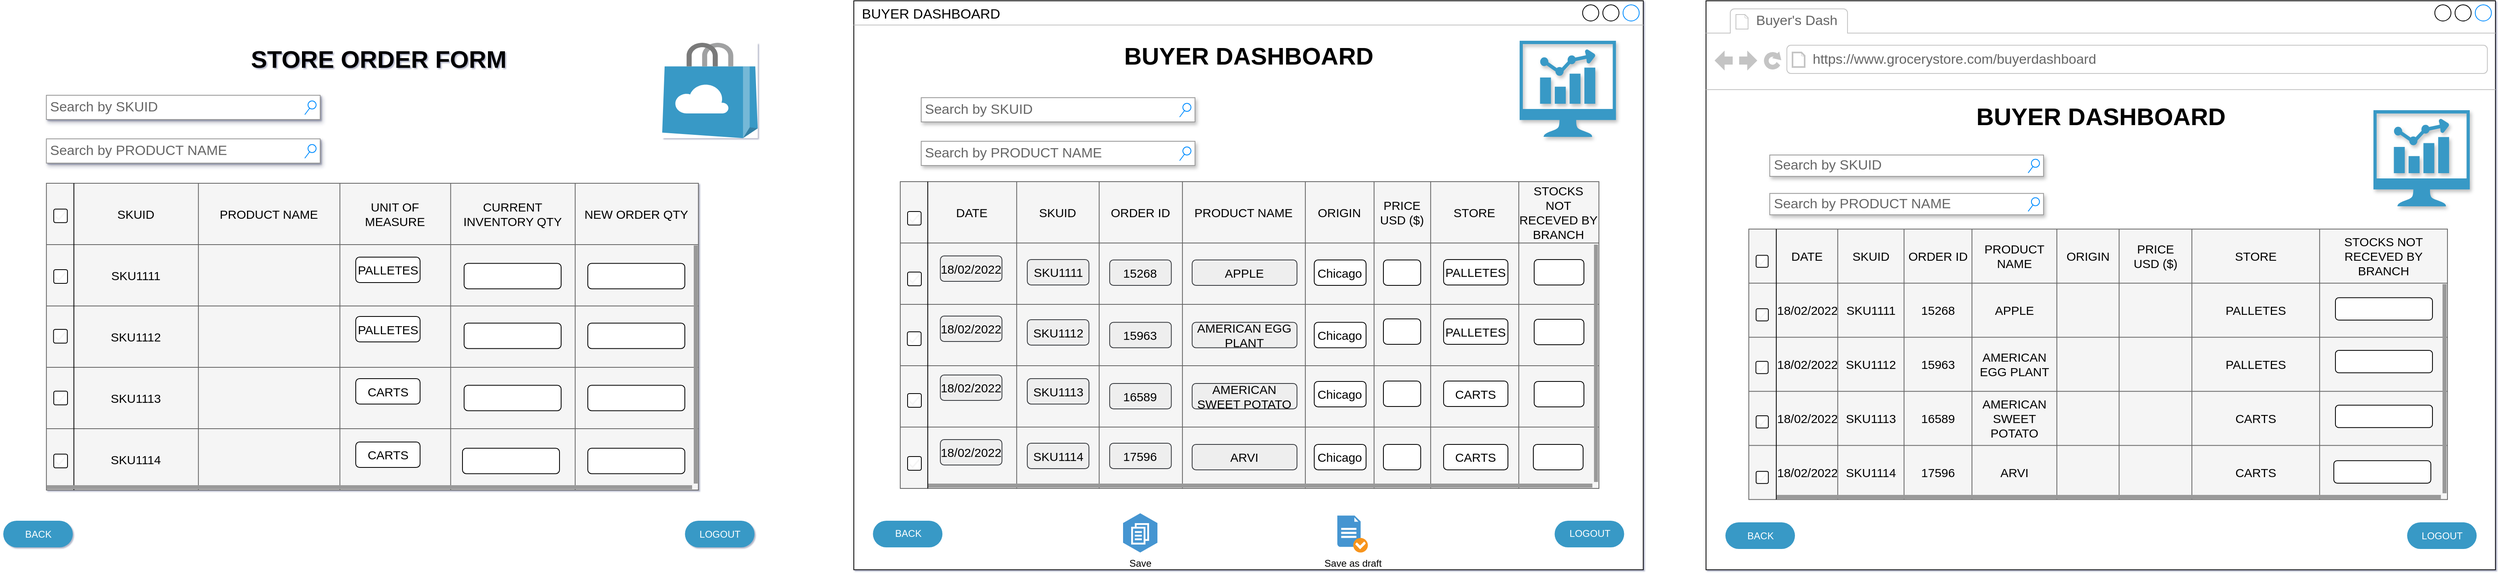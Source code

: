 <mxfile version="16.6.1" type="github">
  <diagram id="DkxhXxDabkg7D8pgcrME" name="Page-1">
    <mxGraphModel dx="2166" dy="1609" grid="0" gridSize="3.937" guides="1" tooltips="1" connect="1" arrows="1" fold="1" page="0" pageScale="1" pageWidth="827" pageHeight="1169" background="none" math="0" shadow="1">
      <root>
        <mxCell id="0" />
        <mxCell id="1" parent="0" />
        <mxCell id="hHE543pLZx1zD03s0N3J-168" value="&lt;font style=&quot;font-size: 30px&quot;&gt;&lt;b&gt;STORE ORDER FORM&lt;/b&gt;&lt;/font&gt;" style="text;html=1;strokeColor=none;fillColor=none;align=center;verticalAlign=middle;whiteSpace=wrap;rounded=0;shadow=1;" parent="1" vertex="1">
          <mxGeometry x="61.03" y="-125.0" width="929.13" height="30" as="geometry" />
        </mxCell>
        <mxCell id="hHE543pLZx1zD03s0N3J-271" value="" style="dashed=0;labelPosition=right;align=left;shape=mxgraph.gmdl.checkbox;strokeColor=#B0B0B0;fillColor=none;strokeWidth=2;aspect=fixed;sketch=0;" parent="1" vertex="1">
          <mxGeometry x="132.003" y="149" width="15.748" height="15.748" as="geometry" />
        </mxCell>
        <mxCell id="hHE543pLZx1zD03s0N3J-273" value="" style="dashed=0;labelPosition=right;align=left;shape=mxgraph.gmdl.checkbox;strokeColor=#B0B0B0;fillColor=none;strokeWidth=2;aspect=fixed;sketch=0;" parent="1" vertex="1">
          <mxGeometry x="131.747" y="297.997" width="16" height="16" as="geometry" />
        </mxCell>
        <mxCell id="hHE543pLZx1zD03s0N3J-272" value="" style="dashed=0;labelPosition=right;align=left;shape=mxgraph.gmdl.checkbox;strokeColor=#B0B0B0;fillColor=none;strokeWidth=2;aspect=fixed;sketch=0;" parent="1" vertex="1">
          <mxGeometry x="132" y="224" width="16" height="16" as="geometry" />
        </mxCell>
        <mxCell id="hHE543pLZx1zD03s0N3J-292" value="" style="group" parent="1" vertex="1" connectable="0">
          <mxGeometry x="114" y="-65" width="869.36" height="495" as="geometry" />
        </mxCell>
        <mxCell id="hHE543pLZx1zD03s0N3J-157" value="Search by SKUID" style="strokeWidth=1;shadow=1;dashed=0;align=center;html=1;shape=mxgraph.mockup.forms.searchBox;strokeColor=#999999;mainText=;strokeColor2=#008cff;fontColor=#666666;fontSize=17;align=left;spacingLeft=3;" parent="hHE543pLZx1zD03s0N3J-292" vertex="1">
          <mxGeometry x="0.38" width="338.59" height="30" as="geometry" />
        </mxCell>
        <mxCell id="hHE543pLZx1zD03s0N3J-161" value="Search by PRODUCT NAME" style="strokeWidth=1;shadow=1;dashed=0;align=center;html=1;shape=mxgraph.mockup.forms.searchBox;strokeColor=#999999;mainText=;strokeColor2=#008cff;fontColor=#666666;fontSize=17;align=left;spacingLeft=3;" parent="hHE543pLZx1zD03s0N3J-292" vertex="1">
          <mxGeometry x="0.377" y="53.997" width="338.59" height="30" as="geometry" />
        </mxCell>
        <mxCell id="hHE543pLZx1zD03s0N3J-240" value="" style="shape=table;startSize=0;container=1;collapsible=0;childLayout=tableLayout;fontSize=15;fillColor=#f5f5f5;strokeColor=#666666;fontColor=#333333;rounded=0;" parent="hHE543pLZx1zD03s0N3J-292" vertex="1">
          <mxGeometry x="0.38" y="109" width="806.42" height="380" as="geometry" />
        </mxCell>
        <mxCell id="hHE543pLZx1zD03s0N3J-241" value="" style="shape=tableRow;horizontal=0;startSize=34;swimlaneHead=0;swimlaneBody=0;top=0;left=0;bottom=0;right=0;collapsible=0;dropTarget=0;fillColor=none;points=[[0,0.5],[1,0.5]];portConstraint=eastwest;fontSize=15;" parent="hHE543pLZx1zD03s0N3J-240" vertex="1">
          <mxGeometry width="806.42" height="76" as="geometry" />
        </mxCell>
        <mxCell id="hHE543pLZx1zD03s0N3J-242" value="SKUID" style="shape=partialRectangle;html=1;whiteSpace=wrap;connectable=0;overflow=hidden;fillColor=none;top=0;left=0;bottom=0;right=0;pointerEvents=1;fontSize=15;" parent="hHE543pLZx1zD03s0N3J-241" vertex="1">
          <mxGeometry x="34" width="154" height="76" as="geometry">
            <mxRectangle width="154" height="76" as="alternateBounds" />
          </mxGeometry>
        </mxCell>
        <mxCell id="hHE543pLZx1zD03s0N3J-243" value="PRODUCT NAME" style="shape=partialRectangle;html=1;whiteSpace=wrap;connectable=0;overflow=hidden;fillColor=none;top=0;left=0;bottom=0;right=0;pointerEvents=1;fontSize=15;" parent="hHE543pLZx1zD03s0N3J-241" vertex="1">
          <mxGeometry x="188" width="175" height="76" as="geometry">
            <mxRectangle width="175" height="76" as="alternateBounds" />
          </mxGeometry>
        </mxCell>
        <mxCell id="hHE543pLZx1zD03s0N3J-244" value="UNIT OF MEASURE" style="shape=partialRectangle;html=1;whiteSpace=wrap;connectable=0;overflow=hidden;fillColor=none;top=0;left=0;bottom=0;right=0;pointerEvents=1;fontSize=15;" parent="hHE543pLZx1zD03s0N3J-241" vertex="1">
          <mxGeometry x="363" width="137" height="76" as="geometry">
            <mxRectangle width="137" height="76" as="alternateBounds" />
          </mxGeometry>
        </mxCell>
        <mxCell id="hHE543pLZx1zD03s0N3J-245" value="CURRENT INVENTORY QTY" style="shape=partialRectangle;html=1;whiteSpace=wrap;connectable=0;overflow=hidden;fillColor=none;top=0;left=0;bottom=0;right=0;pointerEvents=1;fontSize=15;" parent="hHE543pLZx1zD03s0N3J-241" vertex="1">
          <mxGeometry x="500" width="154" height="76" as="geometry">
            <mxRectangle width="154" height="76" as="alternateBounds" />
          </mxGeometry>
        </mxCell>
        <mxCell id="hHE543pLZx1zD03s0N3J-246" value="NEW ORDER QTY" style="shape=partialRectangle;html=1;whiteSpace=wrap;connectable=0;overflow=hidden;fillColor=none;top=0;left=0;bottom=0;right=0;pointerEvents=1;fontSize=15;" parent="hHE543pLZx1zD03s0N3J-241" vertex="1">
          <mxGeometry x="654" width="152" height="76" as="geometry">
            <mxRectangle width="152" height="76" as="alternateBounds" />
          </mxGeometry>
        </mxCell>
        <mxCell id="hHE543pLZx1zD03s0N3J-247" value="" style="shape=tableRow;horizontal=0;startSize=34;swimlaneHead=0;swimlaneBody=0;top=0;left=0;bottom=0;right=0;collapsible=0;dropTarget=0;fillColor=none;points=[[0,0.5],[1,0.5]];portConstraint=eastwest;fontSize=15;" parent="hHE543pLZx1zD03s0N3J-240" vertex="1">
          <mxGeometry y="76" width="806.42" height="76" as="geometry" />
        </mxCell>
        <mxCell id="hHE543pLZx1zD03s0N3J-248" value="SKU1111" style="shape=partialRectangle;html=1;whiteSpace=wrap;connectable=0;overflow=hidden;fillColor=none;top=0;left=0;bottom=0;right=0;pointerEvents=1;fontSize=15;" parent="hHE543pLZx1zD03s0N3J-247" vertex="1">
          <mxGeometry x="34" width="154" height="76" as="geometry">
            <mxRectangle width="154" height="76" as="alternateBounds" />
          </mxGeometry>
        </mxCell>
        <mxCell id="hHE543pLZx1zD03s0N3J-249" value="&lt;span style=&quot;color: rgba(0 , 0 , 0 , 0) ; font-family: monospace ; font-size: 0px&quot;&gt;%3CmxGraphModel%3E%3Croot%3E%3CmxCell%20id%3D%220%22%2F%3E%3CmxCell%20id%3D%221%22%20parent%3D%220%22%2F%3E%3CmxCell%20id%3D%222%22%20value%3D%2215268%22%20style%3D%22rounded%3D1%3BwhiteSpace%3Dwrap%3Bhtml%3D1%3Bshadow%3D0%3Bsketch%3D0%3BfontSize%3D15%3BfillColor%3D%23eeeeee%3BstrokeColor%3D%2336393d%3B%22%20vertex%3D%221%22%20parent%3D%221%22%3E%3CmxGeometry%20x%3D%221429.44%22%20y%3D%22138.997%22%20width%3D%2276.24%22%20height%3D%2231.5%22%20as%3D%22geometry%22%2F%3E%3C%2FmxCell%3E%3C%2Froot%3E%3C%2FmxGraphModel%3E&lt;/span&gt;&lt;span style=&quot;color: rgba(0 , 0 , 0 , 0) ; font-family: monospace ; font-size: 0px&quot;&gt;%3CmxGraphModel%3E%3Croot%3E%3CmxCell%20id%3D%220%22%2F%3E%3CmxCell%20id%3D%221%22%20parent%3D%220%22%2F%3E%3CmxCell%20id%3D%222%22%20value%3D%2215268%22%20style%3D%22rounded%3D1%3BwhiteSpace%3Dwrap%3Bhtml%3D1%3Bshadow%3D0%3Bsketch%3D0%3BfontSize%3D15%3BfillColor%3D%23eeeeee%3BstrokeColor%3D%2336393d%3B%22%20vertex%3D%221%22%20parent%3D%221%22%3E%3CmxGeometry%20x%3D%221429.44%22%20y%3D%22138.997%22%20width%3D%2276.24%22%20height%3D%2231.5%22%20as%3D%22geometry%22%2F%3E%3C%2FmxCell%3E%3C%2Froot%3E%3C%2FmxGraphModel%3E&lt;/span&gt;" style="shape=partialRectangle;html=1;whiteSpace=wrap;connectable=0;overflow=hidden;fillColor=none;top=0;left=0;bottom=0;right=0;pointerEvents=1;fontSize=15;" parent="hHE543pLZx1zD03s0N3J-247" vertex="1">
          <mxGeometry x="188" width="175" height="76" as="geometry">
            <mxRectangle width="175" height="76" as="alternateBounds" />
          </mxGeometry>
        </mxCell>
        <mxCell id="hHE543pLZx1zD03s0N3J-250" value="" style="shape=partialRectangle;html=1;whiteSpace=wrap;connectable=0;overflow=hidden;fillColor=none;top=0;left=0;bottom=0;right=0;pointerEvents=1;fontSize=15;" parent="hHE543pLZx1zD03s0N3J-247" vertex="1">
          <mxGeometry x="363" width="137" height="76" as="geometry">
            <mxRectangle width="137" height="76" as="alternateBounds" />
          </mxGeometry>
        </mxCell>
        <mxCell id="hHE543pLZx1zD03s0N3J-251" value="" style="shape=partialRectangle;html=1;whiteSpace=wrap;connectable=0;overflow=hidden;fillColor=none;top=0;left=0;bottom=0;right=0;pointerEvents=1;fontSize=15;" parent="hHE543pLZx1zD03s0N3J-247" vertex="1">
          <mxGeometry x="500" width="154" height="76" as="geometry">
            <mxRectangle width="154" height="76" as="alternateBounds" />
          </mxGeometry>
        </mxCell>
        <mxCell id="hHE543pLZx1zD03s0N3J-252" value="" style="shape=partialRectangle;html=1;whiteSpace=wrap;connectable=0;overflow=hidden;fillColor=none;top=0;left=0;bottom=0;right=0;pointerEvents=1;fontSize=15;" parent="hHE543pLZx1zD03s0N3J-247" vertex="1">
          <mxGeometry x="654" width="152" height="76" as="geometry">
            <mxRectangle width="152" height="76" as="alternateBounds" />
          </mxGeometry>
        </mxCell>
        <mxCell id="hHE543pLZx1zD03s0N3J-253" value="" style="shape=tableRow;horizontal=0;startSize=34;swimlaneHead=0;swimlaneBody=0;top=0;left=0;bottom=0;right=0;collapsible=0;dropTarget=0;fillColor=none;points=[[0,0.5],[1,0.5]];portConstraint=eastwest;fontSize=15;" parent="hHE543pLZx1zD03s0N3J-240" vertex="1">
          <mxGeometry y="152" width="806.42" height="76" as="geometry" />
        </mxCell>
        <mxCell id="hHE543pLZx1zD03s0N3J-254" value="SKU1112" style="shape=partialRectangle;html=1;whiteSpace=wrap;connectable=0;overflow=hidden;fillColor=none;top=0;left=0;bottom=0;right=0;pointerEvents=1;fontSize=15;" parent="hHE543pLZx1zD03s0N3J-253" vertex="1">
          <mxGeometry x="34" width="154" height="76" as="geometry">
            <mxRectangle width="154" height="76" as="alternateBounds" />
          </mxGeometry>
        </mxCell>
        <mxCell id="hHE543pLZx1zD03s0N3J-255" value="" style="shape=partialRectangle;html=1;whiteSpace=wrap;connectable=0;overflow=hidden;fillColor=none;top=0;left=0;bottom=0;right=0;pointerEvents=1;fontSize=15;" parent="hHE543pLZx1zD03s0N3J-253" vertex="1">
          <mxGeometry x="188" width="175" height="76" as="geometry">
            <mxRectangle width="175" height="76" as="alternateBounds" />
          </mxGeometry>
        </mxCell>
        <mxCell id="hHE543pLZx1zD03s0N3J-256" value="" style="shape=partialRectangle;html=1;whiteSpace=wrap;connectable=0;overflow=hidden;fillColor=none;top=0;left=0;bottom=0;right=0;pointerEvents=1;fontSize=15;" parent="hHE543pLZx1zD03s0N3J-253" vertex="1">
          <mxGeometry x="363" width="137" height="76" as="geometry">
            <mxRectangle width="137" height="76" as="alternateBounds" />
          </mxGeometry>
        </mxCell>
        <mxCell id="hHE543pLZx1zD03s0N3J-257" value="" style="shape=partialRectangle;html=1;whiteSpace=wrap;connectable=0;overflow=hidden;fillColor=none;top=0;left=0;bottom=0;right=0;pointerEvents=1;fontSize=15;" parent="hHE543pLZx1zD03s0N3J-253" vertex="1">
          <mxGeometry x="500" width="154" height="76" as="geometry">
            <mxRectangle width="154" height="76" as="alternateBounds" />
          </mxGeometry>
        </mxCell>
        <mxCell id="hHE543pLZx1zD03s0N3J-258" value="" style="shape=partialRectangle;html=1;whiteSpace=wrap;connectable=0;overflow=hidden;fillColor=none;top=0;left=0;bottom=0;right=0;pointerEvents=1;fontSize=15;" parent="hHE543pLZx1zD03s0N3J-253" vertex="1">
          <mxGeometry x="654" width="152" height="76" as="geometry">
            <mxRectangle width="152" height="76" as="alternateBounds" />
          </mxGeometry>
        </mxCell>
        <mxCell id="hHE543pLZx1zD03s0N3J-259" value="" style="shape=tableRow;horizontal=0;startSize=34;swimlaneHead=0;swimlaneBody=0;top=0;left=0;bottom=0;right=0;collapsible=0;dropTarget=0;fillColor=none;points=[[0,0.5],[1,0.5]];portConstraint=eastwest;fontSize=15;" parent="hHE543pLZx1zD03s0N3J-240" vertex="1">
          <mxGeometry y="228" width="806.42" height="76" as="geometry" />
        </mxCell>
        <mxCell id="hHE543pLZx1zD03s0N3J-260" value="SKU1113" style="shape=partialRectangle;html=1;whiteSpace=wrap;connectable=0;overflow=hidden;fillColor=none;top=0;left=0;bottom=0;right=0;pointerEvents=1;fontSize=15;" parent="hHE543pLZx1zD03s0N3J-259" vertex="1">
          <mxGeometry x="34" width="154" height="76" as="geometry">
            <mxRectangle width="154" height="76" as="alternateBounds" />
          </mxGeometry>
        </mxCell>
        <mxCell id="hHE543pLZx1zD03s0N3J-261" value="" style="shape=partialRectangle;html=1;whiteSpace=wrap;connectable=0;overflow=hidden;fillColor=none;top=0;left=0;bottom=0;right=0;pointerEvents=1;fontSize=15;" parent="hHE543pLZx1zD03s0N3J-259" vertex="1">
          <mxGeometry x="188" width="175" height="76" as="geometry">
            <mxRectangle width="175" height="76" as="alternateBounds" />
          </mxGeometry>
        </mxCell>
        <mxCell id="hHE543pLZx1zD03s0N3J-262" value="" style="shape=partialRectangle;html=1;whiteSpace=wrap;connectable=0;overflow=hidden;fillColor=none;top=0;left=0;bottom=0;right=0;pointerEvents=1;fontSize=15;" parent="hHE543pLZx1zD03s0N3J-259" vertex="1">
          <mxGeometry x="363" width="137" height="76" as="geometry">
            <mxRectangle width="137" height="76" as="alternateBounds" />
          </mxGeometry>
        </mxCell>
        <mxCell id="hHE543pLZx1zD03s0N3J-263" value="" style="shape=partialRectangle;html=1;whiteSpace=wrap;connectable=0;overflow=hidden;fillColor=none;top=0;left=0;bottom=0;right=0;pointerEvents=1;fontSize=15;" parent="hHE543pLZx1zD03s0N3J-259" vertex="1">
          <mxGeometry x="500" width="154" height="76" as="geometry">
            <mxRectangle width="154" height="76" as="alternateBounds" />
          </mxGeometry>
        </mxCell>
        <mxCell id="hHE543pLZx1zD03s0N3J-264" value="" style="shape=partialRectangle;html=1;whiteSpace=wrap;connectable=0;overflow=hidden;fillColor=none;top=0;left=0;bottom=0;right=0;pointerEvents=1;fontSize=15;" parent="hHE543pLZx1zD03s0N3J-259" vertex="1">
          <mxGeometry x="654" width="152" height="76" as="geometry">
            <mxRectangle width="152" height="76" as="alternateBounds" />
          </mxGeometry>
        </mxCell>
        <mxCell id="hHE543pLZx1zD03s0N3J-265" value="" style="shape=tableRow;horizontal=0;startSize=34;swimlaneHead=0;swimlaneBody=0;top=0;left=0;bottom=0;right=0;collapsible=0;dropTarget=0;fillColor=none;points=[[0,0.5],[1,0.5]];portConstraint=eastwest;fontSize=15;" parent="hHE543pLZx1zD03s0N3J-240" vertex="1">
          <mxGeometry y="304" width="806.42" height="76" as="geometry" />
        </mxCell>
        <mxCell id="hHE543pLZx1zD03s0N3J-266" value="SKU1114" style="shape=partialRectangle;html=1;whiteSpace=wrap;connectable=0;overflow=hidden;fillColor=none;top=0;left=0;bottom=0;right=0;pointerEvents=1;fontSize=15;" parent="hHE543pLZx1zD03s0N3J-265" vertex="1">
          <mxGeometry x="34" width="154" height="76" as="geometry">
            <mxRectangle width="154" height="76" as="alternateBounds" />
          </mxGeometry>
        </mxCell>
        <mxCell id="hHE543pLZx1zD03s0N3J-267" value="" style="shape=partialRectangle;html=1;whiteSpace=wrap;connectable=0;overflow=hidden;fillColor=none;top=0;left=0;bottom=0;right=0;pointerEvents=1;fontSize=15;" parent="hHE543pLZx1zD03s0N3J-265" vertex="1">
          <mxGeometry x="188" width="175" height="76" as="geometry">
            <mxRectangle width="175" height="76" as="alternateBounds" />
          </mxGeometry>
        </mxCell>
        <mxCell id="hHE543pLZx1zD03s0N3J-268" value="" style="shape=partialRectangle;html=1;whiteSpace=wrap;connectable=0;overflow=hidden;fillColor=none;top=0;left=0;bottom=0;right=0;pointerEvents=1;fontSize=15;" parent="hHE543pLZx1zD03s0N3J-265" vertex="1">
          <mxGeometry x="363" width="137" height="76" as="geometry">
            <mxRectangle width="137" height="76" as="alternateBounds" />
          </mxGeometry>
        </mxCell>
        <mxCell id="hHE543pLZx1zD03s0N3J-269" value="" style="shape=partialRectangle;html=1;whiteSpace=wrap;connectable=0;overflow=hidden;fillColor=none;top=0;left=0;bottom=0;right=0;pointerEvents=1;fontSize=15;" parent="hHE543pLZx1zD03s0N3J-265" vertex="1">
          <mxGeometry x="500" width="154" height="76" as="geometry">
            <mxRectangle width="154" height="76" as="alternateBounds" />
          </mxGeometry>
        </mxCell>
        <mxCell id="hHE543pLZx1zD03s0N3J-270" value="" style="shape=partialRectangle;html=1;whiteSpace=wrap;connectable=0;overflow=hidden;fillColor=none;top=0;left=0;bottom=0;right=0;pointerEvents=1;fontSize=15;" parent="hHE543pLZx1zD03s0N3J-265" vertex="1">
          <mxGeometry x="654" width="152" height="76" as="geometry">
            <mxRectangle width="152" height="76" as="alternateBounds" />
          </mxGeometry>
        </mxCell>
        <mxCell id="hHE543pLZx1zD03s0N3J-167" value="" style="dashed=0;labelPosition=right;align=left;shape=mxgraph.gmdl.checkbox;strokeWidth=2;aspect=fixed;sketch=0;" parent="hHE543pLZx1zD03s0N3J-292" vertex="1">
          <mxGeometry x="10.004" y="445.004" width="16" height="16" as="geometry" />
        </mxCell>
        <mxCell id="hHE543pLZx1zD03s0N3J-274" value="" style="dashed=0;labelPosition=right;align=left;shape=mxgraph.gmdl.checkbox;strokeWidth=2;aspect=fixed;sketch=0;" parent="hHE543pLZx1zD03s0N3J-292" vertex="1">
          <mxGeometry x="10.007" y="366.997" width="16" height="16" as="geometry" />
        </mxCell>
        <mxCell id="hHE543pLZx1zD03s0N3J-277" value="" style="rounded=1;whiteSpace=wrap;html=1;shadow=0;sketch=0;fontSize=15;" parent="hHE543pLZx1zD03s0N3J-292" vertex="1">
          <mxGeometry x="517" y="208.25" width="120" height="31.496" as="geometry" />
        </mxCell>
        <mxCell id="hHE543pLZx1zD03s0N3J-278" value="" style="rounded=1;whiteSpace=wrap;html=1;shadow=0;sketch=0;fontSize=15;" parent="hHE543pLZx1zD03s0N3J-292" vertex="1">
          <mxGeometry x="517" y="282.25" width="120" height="31.496" as="geometry" />
        </mxCell>
        <mxCell id="hHE543pLZx1zD03s0N3J-279" value="" style="rounded=1;whiteSpace=wrap;html=1;shadow=0;sketch=0;fontSize=15;" parent="hHE543pLZx1zD03s0N3J-292" vertex="1">
          <mxGeometry x="517" y="359.25" width="120" height="31.496" as="geometry" />
        </mxCell>
        <mxCell id="hHE543pLZx1zD03s0N3J-280" value="" style="rounded=1;whiteSpace=wrap;html=1;shadow=0;sketch=0;fontSize=15;" parent="hHE543pLZx1zD03s0N3J-292" vertex="1">
          <mxGeometry x="515" y="437.26" width="120" height="31.496" as="geometry" />
        </mxCell>
        <mxCell id="hHE543pLZx1zD03s0N3J-281" value="" style="rounded=1;whiteSpace=wrap;html=1;shadow=0;sketch=0;fontSize=15;" parent="hHE543pLZx1zD03s0N3J-292" vertex="1">
          <mxGeometry x="670" y="437.26" width="120" height="31.496" as="geometry" />
        </mxCell>
        <mxCell id="hHE543pLZx1zD03s0N3J-282" value="" style="rounded=1;whiteSpace=wrap;html=1;shadow=0;sketch=0;fontSize=15;" parent="hHE543pLZx1zD03s0N3J-292" vertex="1">
          <mxGeometry x="670" y="359.25" width="120" height="31.496" as="geometry" />
        </mxCell>
        <mxCell id="hHE543pLZx1zD03s0N3J-283" value="" style="rounded=1;whiteSpace=wrap;html=1;shadow=0;sketch=0;fontSize=15;" parent="hHE543pLZx1zD03s0N3J-292" vertex="1">
          <mxGeometry x="670" y="282.25" width="120" height="31.496" as="geometry" />
        </mxCell>
        <mxCell id="hHE543pLZx1zD03s0N3J-284" value="" style="rounded=1;whiteSpace=wrap;html=1;shadow=0;sketch=0;fontSize=15;" parent="hHE543pLZx1zD03s0N3J-292" vertex="1">
          <mxGeometry x="670" y="208.25" width="120" height="31.496" as="geometry" />
        </mxCell>
        <mxCell id="hHE543pLZx1zD03s0N3J-285" value="" style="strokeWidth=1;html=1;shadow=0;dashed=0;shape=mxgraph.android.scrollbars2;fillColor=#999999;strokeColor=none;rounded=0;sketch=0;fontSize=15;" parent="hHE543pLZx1zD03s0N3J-292" vertex="1">
          <mxGeometry x="1" y="186" width="805" height="302" as="geometry" />
        </mxCell>
        <mxCell id="hHE543pLZx1zD03s0N3J-288" value="" style="dashed=0;labelPosition=right;align=left;shape=mxgraph.gmdl.checkbox;strokeWidth=2;aspect=fixed;sketch=0;" parent="hHE543pLZx1zD03s0N3J-292" vertex="1">
          <mxGeometry x="10.003" y="141.5" width="15.748" height="15.748" as="geometry" />
        </mxCell>
        <mxCell id="hHE543pLZx1zD03s0N3J-289" value="" style="dashed=0;labelPosition=right;align=left;shape=mxgraph.gmdl.checkbox;strokeWidth=2;aspect=fixed;sketch=0;" parent="hHE543pLZx1zD03s0N3J-292" vertex="1">
          <mxGeometry x="10" y="216.5" width="16" height="16" as="geometry" />
        </mxCell>
        <mxCell id="hHE543pLZx1zD03s0N3J-290" value="" style="dashed=0;labelPosition=right;align=left;shape=mxgraph.gmdl.checkbox;strokeWidth=2;aspect=fixed;sketch=0;" parent="hHE543pLZx1zD03s0N3J-292" vertex="1">
          <mxGeometry x="9.747" y="290.497" width="16" height="16" as="geometry" />
        </mxCell>
        <mxCell id="hHE543pLZx1zD03s0N3J-295" value="" style="sketch=0;html=1;points=[];align=center;image;fontSize=12;image=img/lib/mscae/Store_Marketplace.svg;rounded=0;shadow=0;fontColor=#0057D8;fillColor=#B3B3B3;gradientColor=none;imageBackground=default;imageBorder=none;" parent="hHE543pLZx1zD03s0N3J-292" vertex="1">
          <mxGeometry x="762" y="-65" width="118.14" height="118.11" as="geometry" />
        </mxCell>
        <mxCell id="RJvmdRNW2iBQr6ffG7EL-10" value="&lt;span&gt;CARTS&lt;/span&gt;" style="rounded=1;whiteSpace=wrap;html=1;shadow=0;sketch=0;fontSize=15;" vertex="1" parent="hHE543pLZx1zD03s0N3J-292">
          <mxGeometry x="382.997" y="429.508" width="79.56" height="31.496" as="geometry" />
        </mxCell>
        <mxCell id="RJvmdRNW2iBQr6ffG7EL-11" value="&lt;span&gt;PALLETES&lt;/span&gt;" style="rounded=1;whiteSpace=wrap;html=1;shadow=0;sketch=0;fontSize=15;" vertex="1" parent="hHE543pLZx1zD03s0N3J-292">
          <mxGeometry x="382.997" y="200.494" width="79.56" height="31.496" as="geometry" />
        </mxCell>
        <mxCell id="RJvmdRNW2iBQr6ffG7EL-12" value="&lt;span&gt;PALLETES&lt;/span&gt;" style="rounded=1;whiteSpace=wrap;html=1;shadow=0;sketch=0;fontSize=15;" vertex="1" parent="hHE543pLZx1zD03s0N3J-292">
          <mxGeometry x="382.997" y="273.995" width="79.56" height="31.496" as="geometry" />
        </mxCell>
        <mxCell id="RJvmdRNW2iBQr6ffG7EL-13" value="&lt;span&gt;CARTS&lt;/span&gt;" style="rounded=1;whiteSpace=wrap;html=1;shadow=0;sketch=0;fontSize=15;" vertex="1" parent="hHE543pLZx1zD03s0N3J-292">
          <mxGeometry x="382.997" y="350.996" width="79.56" height="31.496" as="geometry" />
        </mxCell>
        <mxCell id="hHE543pLZx1zD03s0N3J-293" value="BACK" style="rounded=1;fillColor=#3899c6;strokeColor=none;html=1;fontColor=#ffffff;align=center;verticalAlign=middle;fontStyle=0;fontSize=12;sketch=0;shadow=0;arcSize=50;" parent="1" vertex="1">
          <mxGeometry x="61.03" y="462" width="86" height="33" as="geometry" />
        </mxCell>
        <mxCell id="hHE543pLZx1zD03s0N3J-294" value="LOGOUT" style="rounded=1;fillColor=#3899c6;strokeColor=none;html=1;fontColor=#ffffff;align=center;verticalAlign=middle;fontStyle=0;fontSize=12;sketch=0;shadow=0;arcSize=50;" parent="1" vertex="1">
          <mxGeometry x="904.16" y="462" width="86" height="33" as="geometry" />
        </mxCell>
        <mxCell id="hHE543pLZx1zD03s0N3J-296" value="BUYER DASHBOARD" style="strokeWidth=1;shadow=0;dashed=0;align=center;html=1;shape=mxgraph.mockup.containers.window;align=left;verticalAlign=top;spacingLeft=8;strokeColor2=#008cff;strokeColor3=#c4c4c4;mainText=;fontSize=17;labelBackgroundColor=none;rounded=0;sketch=0;" parent="1" vertex="1">
          <mxGeometry x="1113" y="-182" width="976.376" height="704.723" as="geometry" />
        </mxCell>
        <mxCell id="hHE543pLZx1zD03s0N3J-297" value="&lt;font style=&quot;font-size: 30px&quot;&gt;&lt;b&gt;BUYER DASHBOARD&lt;/b&gt;&lt;/font&gt;" style="text;html=1;strokeColor=none;fillColor=none;align=center;verticalAlign=middle;whiteSpace=wrap;rounded=0;shadow=1;" parent="1" vertex="1">
          <mxGeometry x="1136.627" y="-129.003" width="929.13" height="30" as="geometry" />
        </mxCell>
        <mxCell id="hHE543pLZx1zD03s0N3J-347" value="" style="sketch=0;pointerEvents=1;shadow=1;dashed=0;html=1;strokeColor=#3899c6;fillColor=#3899c6;labelPosition=center;verticalLabelPosition=bottom;verticalAlign=top;align=center;outlineConnect=0;shape=mxgraph.vvd.nsx_dashboard;rounded=0;fontSize=15;" parent="1" vertex="1">
          <mxGeometry x="1937" y="-132" width="118.11" height="118.11" as="geometry" />
        </mxCell>
        <mxCell id="hHE543pLZx1zD03s0N3J-409" value="" style="group" parent="1" vertex="1" connectable="0">
          <mxGeometry x="1170.44" y="-62.003" width="870.56" height="490.003" as="geometry" />
        </mxCell>
        <mxCell id="hHE543pLZx1zD03s0N3J-299" value="Search by SKUID" style="strokeWidth=1;shadow=1;dashed=0;align=center;html=1;shape=mxgraph.mockup.forms.searchBox;strokeColor=#999999;mainText=;strokeColor2=#008cff;fontColor=#666666;fontSize=17;align=left;spacingLeft=3;" parent="hHE543pLZx1zD03s0N3J-409" vertex="1">
          <mxGeometry x="25.937" width="338.59" height="30" as="geometry" />
        </mxCell>
        <mxCell id="hHE543pLZx1zD03s0N3J-300" value="Search by PRODUCT NAME" style="strokeWidth=1;shadow=1;dashed=0;align=center;html=1;shape=mxgraph.mockup.forms.searchBox;strokeColor=#999999;mainText=;strokeColor2=#008cff;fontColor=#666666;fontSize=17;align=left;spacingLeft=3;" parent="hHE543pLZx1zD03s0N3J-409" vertex="1">
          <mxGeometry x="25.934" y="53.997" width="338.59" height="30" as="geometry" />
        </mxCell>
        <mxCell id="hHE543pLZx1zD03s0N3J-301" value="" style="shape=table;startSize=0;container=1;collapsible=0;childLayout=tableLayout;fontSize=15;fillColor=#f5f5f5;strokeColor=#666666;fontColor=#333333;rounded=0;" parent="hHE543pLZx1zD03s0N3J-409" vertex="1">
          <mxGeometry y="104.003" width="864.12" height="380" as="geometry" />
        </mxCell>
        <mxCell id="hHE543pLZx1zD03s0N3J-302" value="" style="shape=tableRow;horizontal=0;startSize=34;swimlaneHead=0;swimlaneBody=0;top=0;left=0;bottom=0;right=0;collapsible=0;dropTarget=0;fillColor=none;points=[[0,0.5],[1,0.5]];portConstraint=eastwest;fontSize=15;" parent="hHE543pLZx1zD03s0N3J-301" vertex="1">
          <mxGeometry width="864.12" height="76" as="geometry" />
        </mxCell>
        <mxCell id="hHE543pLZx1zD03s0N3J-365" value="DATE" style="shape=partialRectangle;html=1;whiteSpace=wrap;connectable=0;overflow=hidden;fillColor=none;top=0;left=0;bottom=0;right=0;pointerEvents=1;fontSize=15;" parent="hHE543pLZx1zD03s0N3J-302" vertex="1">
          <mxGeometry x="34" width="110" height="76" as="geometry">
            <mxRectangle width="110" height="76" as="alternateBounds" />
          </mxGeometry>
        </mxCell>
        <mxCell id="hHE543pLZx1zD03s0N3J-303" value="SKUID" style="shape=partialRectangle;html=1;whiteSpace=wrap;connectable=0;overflow=hidden;fillColor=none;top=0;left=0;bottom=0;right=0;pointerEvents=1;fontSize=15;" parent="hHE543pLZx1zD03s0N3J-302" vertex="1">
          <mxGeometry x="144" width="102" height="76" as="geometry">
            <mxRectangle width="102" height="76" as="alternateBounds" />
          </mxGeometry>
        </mxCell>
        <mxCell id="hHE543pLZx1zD03s0N3J-375" value="ORDER ID" style="shape=partialRectangle;html=1;whiteSpace=wrap;connectable=0;overflow=hidden;fillColor=none;top=0;left=0;bottom=0;right=0;pointerEvents=1;fontSize=15;" parent="hHE543pLZx1zD03s0N3J-302" vertex="1">
          <mxGeometry x="246" width="103" height="76" as="geometry">
            <mxRectangle width="103" height="76" as="alternateBounds" />
          </mxGeometry>
        </mxCell>
        <mxCell id="hHE543pLZx1zD03s0N3J-304" value="PRODUCT NAME" style="shape=partialRectangle;html=1;whiteSpace=wrap;connectable=0;overflow=hidden;fillColor=none;top=0;left=0;bottom=0;right=0;pointerEvents=1;fontSize=15;" parent="hHE543pLZx1zD03s0N3J-302" vertex="1">
          <mxGeometry x="349" width="152" height="76" as="geometry">
            <mxRectangle width="152" height="76" as="alternateBounds" />
          </mxGeometry>
        </mxCell>
        <mxCell id="hHE543pLZx1zD03s0N3J-385" value="ORIGIN" style="shape=partialRectangle;html=1;whiteSpace=wrap;connectable=0;overflow=hidden;fillColor=none;top=0;left=0;bottom=0;right=0;pointerEvents=1;fontSize=15;" parent="hHE543pLZx1zD03s0N3J-302" vertex="1">
          <mxGeometry x="501" width="85" height="76" as="geometry">
            <mxRectangle width="85" height="76" as="alternateBounds" />
          </mxGeometry>
        </mxCell>
        <mxCell id="hHE543pLZx1zD03s0N3J-390" value="PRICE&lt;br&gt;USD ($)" style="shape=partialRectangle;html=1;whiteSpace=wrap;connectable=0;overflow=hidden;fillColor=none;top=0;left=0;bottom=0;right=0;pointerEvents=1;fontSize=15;" parent="hHE543pLZx1zD03s0N3J-302" vertex="1">
          <mxGeometry x="586" width="70" height="76" as="geometry">
            <mxRectangle width="70" height="76" as="alternateBounds" />
          </mxGeometry>
        </mxCell>
        <mxCell id="hHE543pLZx1zD03s0N3J-305" value="STORE" style="shape=partialRectangle;html=1;whiteSpace=wrap;connectable=0;overflow=hidden;fillColor=none;top=0;left=0;bottom=0;right=0;pointerEvents=1;fontSize=15;" parent="hHE543pLZx1zD03s0N3J-302" vertex="1">
          <mxGeometry x="656" width="109" height="76" as="geometry">
            <mxRectangle width="109" height="76" as="alternateBounds" />
          </mxGeometry>
        </mxCell>
        <mxCell id="hHE543pLZx1zD03s0N3J-404" value="STOCKS NOT RECEVED BY BRANCH" style="shape=partialRectangle;html=1;whiteSpace=wrap;connectable=0;overflow=hidden;fillColor=none;top=0;left=0;bottom=0;right=0;pointerEvents=1;fontSize=15;" parent="hHE543pLZx1zD03s0N3J-302" vertex="1">
          <mxGeometry x="765" width="99" height="76" as="geometry">
            <mxRectangle width="99" height="76" as="alternateBounds" />
          </mxGeometry>
        </mxCell>
        <mxCell id="hHE543pLZx1zD03s0N3J-308" value="" style="shape=tableRow;horizontal=0;startSize=34;swimlaneHead=0;swimlaneBody=0;top=0;left=0;bottom=0;right=0;collapsible=0;dropTarget=0;fillColor=none;points=[[0,0.5],[1,0.5]];portConstraint=eastwest;fontSize=15;" parent="hHE543pLZx1zD03s0N3J-301" vertex="1">
          <mxGeometry y="76" width="864.12" height="76" as="geometry" />
        </mxCell>
        <mxCell id="hHE543pLZx1zD03s0N3J-366" value="" style="shape=partialRectangle;html=1;whiteSpace=wrap;connectable=0;overflow=hidden;fillColor=none;top=0;left=0;bottom=0;right=0;pointerEvents=1;fontSize=15;" parent="hHE543pLZx1zD03s0N3J-308" vertex="1">
          <mxGeometry x="34" width="110" height="76" as="geometry">
            <mxRectangle width="110" height="76" as="alternateBounds" />
          </mxGeometry>
        </mxCell>
        <mxCell id="hHE543pLZx1zD03s0N3J-309" value="" style="shape=partialRectangle;html=1;whiteSpace=wrap;connectable=0;overflow=hidden;fillColor=none;top=0;left=0;bottom=0;right=0;pointerEvents=1;fontSize=15;" parent="hHE543pLZx1zD03s0N3J-308" vertex="1">
          <mxGeometry x="144" width="102" height="76" as="geometry">
            <mxRectangle width="102" height="76" as="alternateBounds" />
          </mxGeometry>
        </mxCell>
        <mxCell id="hHE543pLZx1zD03s0N3J-376" value="" style="shape=partialRectangle;html=1;whiteSpace=wrap;connectable=0;overflow=hidden;fillColor=none;top=0;left=0;bottom=0;right=0;pointerEvents=1;fontSize=15;" parent="hHE543pLZx1zD03s0N3J-308" vertex="1">
          <mxGeometry x="246" width="103" height="76" as="geometry">
            <mxRectangle width="103" height="76" as="alternateBounds" />
          </mxGeometry>
        </mxCell>
        <mxCell id="hHE543pLZx1zD03s0N3J-310" value="" style="shape=partialRectangle;html=1;whiteSpace=wrap;connectable=0;overflow=hidden;fillColor=none;top=0;left=0;bottom=0;right=0;pointerEvents=1;fontSize=15;" parent="hHE543pLZx1zD03s0N3J-308" vertex="1">
          <mxGeometry x="349" width="152" height="76" as="geometry">
            <mxRectangle width="152" height="76" as="alternateBounds" />
          </mxGeometry>
        </mxCell>
        <mxCell id="hHE543pLZx1zD03s0N3J-386" style="shape=partialRectangle;html=1;whiteSpace=wrap;connectable=0;overflow=hidden;fillColor=none;top=0;left=0;bottom=0;right=0;pointerEvents=1;fontSize=15;" parent="hHE543pLZx1zD03s0N3J-308" vertex="1">
          <mxGeometry x="501" width="85" height="76" as="geometry">
            <mxRectangle width="85" height="76" as="alternateBounds" />
          </mxGeometry>
        </mxCell>
        <mxCell id="hHE543pLZx1zD03s0N3J-391" style="shape=partialRectangle;html=1;whiteSpace=wrap;connectable=0;overflow=hidden;fillColor=none;top=0;left=0;bottom=0;right=0;pointerEvents=1;fontSize=15;" parent="hHE543pLZx1zD03s0N3J-308" vertex="1">
          <mxGeometry x="586" width="70" height="76" as="geometry">
            <mxRectangle width="70" height="76" as="alternateBounds" />
          </mxGeometry>
        </mxCell>
        <mxCell id="hHE543pLZx1zD03s0N3J-311" value="" style="shape=partialRectangle;html=1;whiteSpace=wrap;connectable=0;overflow=hidden;fillColor=none;top=0;left=0;bottom=0;right=0;pointerEvents=1;fontSize=15;" parent="hHE543pLZx1zD03s0N3J-308" vertex="1">
          <mxGeometry x="656" width="109" height="76" as="geometry">
            <mxRectangle width="109" height="76" as="alternateBounds" />
          </mxGeometry>
        </mxCell>
        <mxCell id="hHE543pLZx1zD03s0N3J-405" style="shape=partialRectangle;html=1;whiteSpace=wrap;connectable=0;overflow=hidden;fillColor=none;top=0;left=0;bottom=0;right=0;pointerEvents=1;fontSize=15;" parent="hHE543pLZx1zD03s0N3J-308" vertex="1">
          <mxGeometry x="765" width="99" height="76" as="geometry">
            <mxRectangle width="99" height="76" as="alternateBounds" />
          </mxGeometry>
        </mxCell>
        <mxCell id="hHE543pLZx1zD03s0N3J-314" value="" style="shape=tableRow;horizontal=0;startSize=34;swimlaneHead=0;swimlaneBody=0;top=0;left=0;bottom=0;right=0;collapsible=0;dropTarget=0;fillColor=none;points=[[0,0.5],[1,0.5]];portConstraint=eastwest;fontSize=15;" parent="hHE543pLZx1zD03s0N3J-301" vertex="1">
          <mxGeometry y="152" width="864.12" height="76" as="geometry" />
        </mxCell>
        <mxCell id="hHE543pLZx1zD03s0N3J-367" value="" style="shape=partialRectangle;html=1;whiteSpace=wrap;connectable=0;overflow=hidden;fillColor=none;top=0;left=0;bottom=0;right=0;pointerEvents=1;fontSize=15;" parent="hHE543pLZx1zD03s0N3J-314" vertex="1">
          <mxGeometry x="34" width="110" height="76" as="geometry">
            <mxRectangle width="110" height="76" as="alternateBounds" />
          </mxGeometry>
        </mxCell>
        <mxCell id="hHE543pLZx1zD03s0N3J-315" value="" style="shape=partialRectangle;html=1;whiteSpace=wrap;connectable=0;overflow=hidden;fillColor=none;top=0;left=0;bottom=0;right=0;pointerEvents=1;fontSize=15;" parent="hHE543pLZx1zD03s0N3J-314" vertex="1">
          <mxGeometry x="144" width="102" height="76" as="geometry">
            <mxRectangle width="102" height="76" as="alternateBounds" />
          </mxGeometry>
        </mxCell>
        <mxCell id="hHE543pLZx1zD03s0N3J-377" value="" style="shape=partialRectangle;html=1;whiteSpace=wrap;connectable=0;overflow=hidden;fillColor=none;top=0;left=0;bottom=0;right=0;pointerEvents=1;fontSize=15;" parent="hHE543pLZx1zD03s0N3J-314" vertex="1">
          <mxGeometry x="246" width="103" height="76" as="geometry">
            <mxRectangle width="103" height="76" as="alternateBounds" />
          </mxGeometry>
        </mxCell>
        <mxCell id="hHE543pLZx1zD03s0N3J-316" value="" style="shape=partialRectangle;html=1;whiteSpace=wrap;connectable=0;overflow=hidden;fillColor=none;top=0;left=0;bottom=0;right=0;pointerEvents=1;fontSize=15;" parent="hHE543pLZx1zD03s0N3J-314" vertex="1">
          <mxGeometry x="349" width="152" height="76" as="geometry">
            <mxRectangle width="152" height="76" as="alternateBounds" />
          </mxGeometry>
        </mxCell>
        <mxCell id="hHE543pLZx1zD03s0N3J-387" style="shape=partialRectangle;html=1;whiteSpace=wrap;connectable=0;overflow=hidden;fillColor=none;top=0;left=0;bottom=0;right=0;pointerEvents=1;fontSize=15;" parent="hHE543pLZx1zD03s0N3J-314" vertex="1">
          <mxGeometry x="501" width="85" height="76" as="geometry">
            <mxRectangle width="85" height="76" as="alternateBounds" />
          </mxGeometry>
        </mxCell>
        <mxCell id="hHE543pLZx1zD03s0N3J-392" style="shape=partialRectangle;html=1;whiteSpace=wrap;connectable=0;overflow=hidden;fillColor=none;top=0;left=0;bottom=0;right=0;pointerEvents=1;fontSize=15;" parent="hHE543pLZx1zD03s0N3J-314" vertex="1">
          <mxGeometry x="586" width="70" height="76" as="geometry">
            <mxRectangle width="70" height="76" as="alternateBounds" />
          </mxGeometry>
        </mxCell>
        <mxCell id="hHE543pLZx1zD03s0N3J-317" value="" style="shape=partialRectangle;html=1;whiteSpace=wrap;connectable=0;overflow=hidden;fillColor=none;top=0;left=0;bottom=0;right=0;pointerEvents=1;fontSize=15;" parent="hHE543pLZx1zD03s0N3J-314" vertex="1">
          <mxGeometry x="656" width="109" height="76" as="geometry">
            <mxRectangle width="109" height="76" as="alternateBounds" />
          </mxGeometry>
        </mxCell>
        <mxCell id="hHE543pLZx1zD03s0N3J-406" style="shape=partialRectangle;html=1;whiteSpace=wrap;connectable=0;overflow=hidden;fillColor=none;top=0;left=0;bottom=0;right=0;pointerEvents=1;fontSize=15;" parent="hHE543pLZx1zD03s0N3J-314" vertex="1">
          <mxGeometry x="765" width="99" height="76" as="geometry">
            <mxRectangle width="99" height="76" as="alternateBounds" />
          </mxGeometry>
        </mxCell>
        <mxCell id="hHE543pLZx1zD03s0N3J-320" value="" style="shape=tableRow;horizontal=0;startSize=34;swimlaneHead=0;swimlaneBody=0;top=0;left=0;bottom=0;right=0;collapsible=0;dropTarget=0;fillColor=none;points=[[0,0.5],[1,0.5]];portConstraint=eastwest;fontSize=15;" parent="hHE543pLZx1zD03s0N3J-301" vertex="1">
          <mxGeometry y="228" width="864.12" height="76" as="geometry" />
        </mxCell>
        <mxCell id="hHE543pLZx1zD03s0N3J-368" value="" style="shape=partialRectangle;html=1;whiteSpace=wrap;connectable=0;overflow=hidden;fillColor=none;top=0;left=0;bottom=0;right=0;pointerEvents=1;fontSize=15;" parent="hHE543pLZx1zD03s0N3J-320" vertex="1">
          <mxGeometry x="34" width="110" height="76" as="geometry">
            <mxRectangle width="110" height="76" as="alternateBounds" />
          </mxGeometry>
        </mxCell>
        <mxCell id="hHE543pLZx1zD03s0N3J-321" value="" style="shape=partialRectangle;html=1;whiteSpace=wrap;connectable=0;overflow=hidden;fillColor=none;top=0;left=0;bottom=0;right=0;pointerEvents=1;fontSize=15;" parent="hHE543pLZx1zD03s0N3J-320" vertex="1">
          <mxGeometry x="144" width="102" height="76" as="geometry">
            <mxRectangle width="102" height="76" as="alternateBounds" />
          </mxGeometry>
        </mxCell>
        <mxCell id="hHE543pLZx1zD03s0N3J-378" value="" style="shape=partialRectangle;html=1;whiteSpace=wrap;connectable=0;overflow=hidden;fillColor=none;top=0;left=0;bottom=0;right=0;pointerEvents=1;fontSize=15;" parent="hHE543pLZx1zD03s0N3J-320" vertex="1">
          <mxGeometry x="246" width="103" height="76" as="geometry">
            <mxRectangle width="103" height="76" as="alternateBounds" />
          </mxGeometry>
        </mxCell>
        <mxCell id="hHE543pLZx1zD03s0N3J-322" value="" style="shape=partialRectangle;html=1;whiteSpace=wrap;connectable=0;overflow=hidden;fillColor=none;top=0;left=0;bottom=0;right=0;pointerEvents=1;fontSize=15;" parent="hHE543pLZx1zD03s0N3J-320" vertex="1">
          <mxGeometry x="349" width="152" height="76" as="geometry">
            <mxRectangle width="152" height="76" as="alternateBounds" />
          </mxGeometry>
        </mxCell>
        <mxCell id="hHE543pLZx1zD03s0N3J-388" style="shape=partialRectangle;html=1;whiteSpace=wrap;connectable=0;overflow=hidden;fillColor=none;top=0;left=0;bottom=0;right=0;pointerEvents=1;fontSize=15;" parent="hHE543pLZx1zD03s0N3J-320" vertex="1">
          <mxGeometry x="501" width="85" height="76" as="geometry">
            <mxRectangle width="85" height="76" as="alternateBounds" />
          </mxGeometry>
        </mxCell>
        <mxCell id="hHE543pLZx1zD03s0N3J-393" style="shape=partialRectangle;html=1;whiteSpace=wrap;connectable=0;overflow=hidden;fillColor=none;top=0;left=0;bottom=0;right=0;pointerEvents=1;fontSize=15;" parent="hHE543pLZx1zD03s0N3J-320" vertex="1">
          <mxGeometry x="586" width="70" height="76" as="geometry">
            <mxRectangle width="70" height="76" as="alternateBounds" />
          </mxGeometry>
        </mxCell>
        <mxCell id="hHE543pLZx1zD03s0N3J-323" value="" style="shape=partialRectangle;html=1;whiteSpace=wrap;connectable=0;overflow=hidden;fillColor=none;top=0;left=0;bottom=0;right=0;pointerEvents=1;fontSize=15;" parent="hHE543pLZx1zD03s0N3J-320" vertex="1">
          <mxGeometry x="656" width="109" height="76" as="geometry">
            <mxRectangle width="109" height="76" as="alternateBounds" />
          </mxGeometry>
        </mxCell>
        <mxCell id="hHE543pLZx1zD03s0N3J-407" style="shape=partialRectangle;html=1;whiteSpace=wrap;connectable=0;overflow=hidden;fillColor=none;top=0;left=0;bottom=0;right=0;pointerEvents=1;fontSize=15;" parent="hHE543pLZx1zD03s0N3J-320" vertex="1">
          <mxGeometry x="765" width="99" height="76" as="geometry">
            <mxRectangle width="99" height="76" as="alternateBounds" />
          </mxGeometry>
        </mxCell>
        <mxCell id="hHE543pLZx1zD03s0N3J-326" value="" style="shape=tableRow;horizontal=0;startSize=34;swimlaneHead=0;swimlaneBody=0;top=0;left=0;bottom=0;right=0;collapsible=0;dropTarget=0;fillColor=none;points=[[0,0.5],[1,0.5]];portConstraint=eastwest;fontSize=15;" parent="hHE543pLZx1zD03s0N3J-301" vertex="1">
          <mxGeometry y="304" width="864.12" height="76" as="geometry" />
        </mxCell>
        <mxCell id="hHE543pLZx1zD03s0N3J-369" value="" style="shape=partialRectangle;html=1;whiteSpace=wrap;connectable=0;overflow=hidden;fillColor=none;top=0;left=0;bottom=0;right=0;pointerEvents=1;fontSize=15;" parent="hHE543pLZx1zD03s0N3J-326" vertex="1">
          <mxGeometry x="34" width="110" height="76" as="geometry">
            <mxRectangle width="110" height="76" as="alternateBounds" />
          </mxGeometry>
        </mxCell>
        <mxCell id="hHE543pLZx1zD03s0N3J-327" value="" style="shape=partialRectangle;html=1;whiteSpace=wrap;connectable=0;overflow=hidden;fillColor=none;top=0;left=0;bottom=0;right=0;pointerEvents=1;fontSize=15;" parent="hHE543pLZx1zD03s0N3J-326" vertex="1">
          <mxGeometry x="144" width="102" height="76" as="geometry">
            <mxRectangle width="102" height="76" as="alternateBounds" />
          </mxGeometry>
        </mxCell>
        <mxCell id="hHE543pLZx1zD03s0N3J-379" value="" style="shape=partialRectangle;html=1;whiteSpace=wrap;connectable=0;overflow=hidden;fillColor=none;top=0;left=0;bottom=0;right=0;pointerEvents=1;fontSize=15;" parent="hHE543pLZx1zD03s0N3J-326" vertex="1">
          <mxGeometry x="246" width="103" height="76" as="geometry">
            <mxRectangle width="103" height="76" as="alternateBounds" />
          </mxGeometry>
        </mxCell>
        <mxCell id="hHE543pLZx1zD03s0N3J-328" value="" style="shape=partialRectangle;html=1;whiteSpace=wrap;connectable=0;overflow=hidden;fillColor=none;top=0;left=0;bottom=0;right=0;pointerEvents=1;fontSize=15;" parent="hHE543pLZx1zD03s0N3J-326" vertex="1">
          <mxGeometry x="349" width="152" height="76" as="geometry">
            <mxRectangle width="152" height="76" as="alternateBounds" />
          </mxGeometry>
        </mxCell>
        <mxCell id="hHE543pLZx1zD03s0N3J-389" style="shape=partialRectangle;html=1;whiteSpace=wrap;connectable=0;overflow=hidden;fillColor=none;top=0;left=0;bottom=0;right=0;pointerEvents=1;fontSize=15;" parent="hHE543pLZx1zD03s0N3J-326" vertex="1">
          <mxGeometry x="501" width="85" height="76" as="geometry">
            <mxRectangle width="85" height="76" as="alternateBounds" />
          </mxGeometry>
        </mxCell>
        <mxCell id="hHE543pLZx1zD03s0N3J-394" style="shape=partialRectangle;html=1;whiteSpace=wrap;connectable=0;overflow=hidden;fillColor=none;top=0;left=0;bottom=0;right=0;pointerEvents=1;fontSize=15;" parent="hHE543pLZx1zD03s0N3J-326" vertex="1">
          <mxGeometry x="586" width="70" height="76" as="geometry">
            <mxRectangle width="70" height="76" as="alternateBounds" />
          </mxGeometry>
        </mxCell>
        <mxCell id="hHE543pLZx1zD03s0N3J-329" value="" style="shape=partialRectangle;html=1;whiteSpace=wrap;connectable=0;overflow=hidden;fillColor=none;top=0;left=0;bottom=0;right=0;pointerEvents=1;fontSize=15;" parent="hHE543pLZx1zD03s0N3J-326" vertex="1">
          <mxGeometry x="656" width="109" height="76" as="geometry">
            <mxRectangle width="109" height="76" as="alternateBounds" />
          </mxGeometry>
        </mxCell>
        <mxCell id="hHE543pLZx1zD03s0N3J-408" style="shape=partialRectangle;html=1;whiteSpace=wrap;connectable=0;overflow=hidden;fillColor=none;top=0;left=0;bottom=0;right=0;pointerEvents=1;fontSize=15;" parent="hHE543pLZx1zD03s0N3J-326" vertex="1">
          <mxGeometry x="765" width="99" height="76" as="geometry">
            <mxRectangle width="99" height="76" as="alternateBounds" />
          </mxGeometry>
        </mxCell>
        <mxCell id="hHE543pLZx1zD03s0N3J-332" value="" style="dashed=0;labelPosition=right;align=left;shape=mxgraph.gmdl.checkbox;strokeWidth=2;aspect=fixed;sketch=0;" parent="hHE543pLZx1zD03s0N3J-409" vertex="1">
          <mxGeometry x="9.561" y="445.004" width="16" height="16" as="geometry" />
        </mxCell>
        <mxCell id="hHE543pLZx1zD03s0N3J-333" value="" style="dashed=0;labelPosition=right;align=left;shape=mxgraph.gmdl.checkbox;strokeWidth=2;aspect=fixed;sketch=0;" parent="hHE543pLZx1zD03s0N3J-409" vertex="1">
          <mxGeometry x="9.564" y="366.997" width="16" height="16" as="geometry" />
        </mxCell>
        <mxCell id="hHE543pLZx1zD03s0N3J-342" value="" style="strokeWidth=1;html=1;shadow=0;dashed=0;shape=mxgraph.android.scrollbars2;fillColor=#999999;strokeColor=none;rounded=0;sketch=0;fontSize=15;" parent="hHE543pLZx1zD03s0N3J-409" vertex="1">
          <mxGeometry x="34.56" y="182" width="828.44" height="301" as="geometry" />
        </mxCell>
        <mxCell id="hHE543pLZx1zD03s0N3J-343" value="" style="dashed=0;labelPosition=right;align=left;shape=mxgraph.gmdl.checkbox;strokeWidth=2;aspect=fixed;sketch=0;" parent="hHE543pLZx1zD03s0N3J-409" vertex="1">
          <mxGeometry x="9.56" y="141.5" width="15.748" height="15.748" as="geometry" />
        </mxCell>
        <mxCell id="hHE543pLZx1zD03s0N3J-344" value="" style="dashed=0;labelPosition=right;align=left;shape=mxgraph.gmdl.checkbox;strokeWidth=2;aspect=fixed;sketch=0;" parent="hHE543pLZx1zD03s0N3J-409" vertex="1">
          <mxGeometry x="9.557" y="216.5" width="16" height="16" as="geometry" />
        </mxCell>
        <mxCell id="hHE543pLZx1zD03s0N3J-345" value="" style="dashed=0;labelPosition=right;align=left;shape=mxgraph.gmdl.checkbox;strokeWidth=2;aspect=fixed;sketch=0;" parent="hHE543pLZx1zD03s0N3J-409" vertex="1">
          <mxGeometry x="9.304" y="290.497" width="16" height="16" as="geometry" />
        </mxCell>
        <mxCell id="hHE543pLZx1zD03s0N3J-415" value="" style="rounded=1;whiteSpace=wrap;html=1;shadow=0;sketch=0;fontSize=15;" parent="hHE543pLZx1zD03s0N3J-409" vertex="1">
          <mxGeometry x="784.026" y="200.5" width="61.534" height="31.496" as="geometry" />
        </mxCell>
        <mxCell id="hHE543pLZx1zD03s0N3J-416" value="" style="rounded=1;whiteSpace=wrap;html=1;shadow=0;sketch=0;fontSize=15;" parent="hHE543pLZx1zD03s0N3J-409" vertex="1">
          <mxGeometry x="784.026" y="274.501" width="61.534" height="31.496" as="geometry" />
        </mxCell>
        <mxCell id="hHE543pLZx1zD03s0N3J-417" value="" style="rounded=1;whiteSpace=wrap;html=1;shadow=0;sketch=0;fontSize=15;" parent="hHE543pLZx1zD03s0N3J-409" vertex="1">
          <mxGeometry x="784.026" y="351.502" width="61.534" height="31.496" as="geometry" />
        </mxCell>
        <mxCell id="hHE543pLZx1zD03s0N3J-418" value="" style="rounded=1;whiteSpace=wrap;html=1;shadow=0;sketch=0;fontSize=15;" parent="hHE543pLZx1zD03s0N3J-409" vertex="1">
          <mxGeometry x="783" y="429.514" width="61.534" height="31.496" as="geometry" />
        </mxCell>
        <mxCell id="Aevf2vQ9ivyhsPbp5xpm-127" value="&lt;span&gt;CARTS&lt;/span&gt;" style="rounded=1;whiteSpace=wrap;html=1;shadow=0;sketch=0;fontSize=15;" vertex="1" parent="hHE543pLZx1zD03s0N3J-409">
          <mxGeometry x="672" y="429.514" width="79.56" height="31.496" as="geometry" />
        </mxCell>
        <mxCell id="Aevf2vQ9ivyhsPbp5xpm-129" value="&lt;span&gt;PALLETES&lt;/span&gt;" style="rounded=1;whiteSpace=wrap;html=1;shadow=0;sketch=0;fontSize=15;" vertex="1" parent="hHE543pLZx1zD03s0N3J-409">
          <mxGeometry x="672" y="200.5" width="79.56" height="31.496" as="geometry" />
        </mxCell>
        <mxCell id="Aevf2vQ9ivyhsPbp5xpm-130" value="&lt;span&gt;PALLETES&lt;/span&gt;" style="rounded=1;whiteSpace=wrap;html=1;shadow=0;sketch=0;fontSize=15;" vertex="1" parent="hHE543pLZx1zD03s0N3J-409">
          <mxGeometry x="672" y="274.001" width="79.56" height="31.496" as="geometry" />
        </mxCell>
        <mxCell id="Aevf2vQ9ivyhsPbp5xpm-131" value="&lt;span&gt;CARTS&lt;/span&gt;" style="rounded=1;whiteSpace=wrap;html=1;shadow=0;sketch=0;fontSize=15;" vertex="1" parent="hHE543pLZx1zD03s0N3J-409">
          <mxGeometry x="672" y="351.002" width="79.56" height="31.496" as="geometry" />
        </mxCell>
        <mxCell id="Aevf2vQ9ivyhsPbp5xpm-133" value="" style="rounded=1;whiteSpace=wrap;html=1;shadow=0;sketch=0;fontSize=15;" vertex="1" parent="hHE543pLZx1zD03s0N3J-409">
          <mxGeometry x="597.56" y="201" width="46.12" height="31.5" as="geometry" />
        </mxCell>
        <mxCell id="Aevf2vQ9ivyhsPbp5xpm-134" value="" style="rounded=1;whiteSpace=wrap;html=1;shadow=0;sketch=0;fontSize=15;" vertex="1" parent="hHE543pLZx1zD03s0N3J-409">
          <mxGeometry x="597.56" y="274" width="46.12" height="31.5" as="geometry" />
        </mxCell>
        <mxCell id="Aevf2vQ9ivyhsPbp5xpm-135" value="" style="rounded=1;whiteSpace=wrap;html=1;shadow=0;sketch=0;fontSize=15;" vertex="1" parent="hHE543pLZx1zD03s0N3J-409">
          <mxGeometry x="597.56" y="351" width="46.12" height="31.5" as="geometry" />
        </mxCell>
        <mxCell id="Aevf2vQ9ivyhsPbp5xpm-136" value="" style="rounded=1;whiteSpace=wrap;html=1;shadow=0;sketch=0;fontSize=15;" vertex="1" parent="hHE543pLZx1zD03s0N3J-409">
          <mxGeometry x="597.56" y="429.51" width="46.12" height="31.5" as="geometry" />
        </mxCell>
        <mxCell id="Aevf2vQ9ivyhsPbp5xpm-138" value="Chicago" style="rounded=1;whiteSpace=wrap;html=1;shadow=0;sketch=0;fontSize=15;" vertex="1" parent="hHE543pLZx1zD03s0N3J-409">
          <mxGeometry x="512" y="201" width="64.12" height="31.5" as="geometry" />
        </mxCell>
        <mxCell id="Aevf2vQ9ivyhsPbp5xpm-140" value="Chicago" style="rounded=1;whiteSpace=wrap;html=1;shadow=0;sketch=0;fontSize=15;" vertex="1" parent="hHE543pLZx1zD03s0N3J-409">
          <mxGeometry x="512" y="278.25" width="64.12" height="31.5" as="geometry" />
        </mxCell>
        <mxCell id="Aevf2vQ9ivyhsPbp5xpm-141" value="Chicago" style="rounded=1;whiteSpace=wrap;html=1;shadow=0;sketch=0;fontSize=15;" vertex="1" parent="hHE543pLZx1zD03s0N3J-409">
          <mxGeometry x="512" y="351.5" width="64.12" height="31.5" as="geometry" />
        </mxCell>
        <mxCell id="Aevf2vQ9ivyhsPbp5xpm-142" value="Chicago" style="rounded=1;whiteSpace=wrap;html=1;shadow=0;sketch=0;fontSize=15;" vertex="1" parent="hHE543pLZx1zD03s0N3J-409">
          <mxGeometry x="512" y="429.51" width="64.12" height="31.5" as="geometry" />
        </mxCell>
        <mxCell id="Aevf2vQ9ivyhsPbp5xpm-218" value="15268" style="rounded=1;whiteSpace=wrap;html=1;shadow=0;sketch=0;fontSize=15;fillColor=#eeeeee;strokeColor=#36393d;" vertex="1" parent="hHE543pLZx1zD03s0N3J-409">
          <mxGeometry x="259" y="201" width="76.24" height="31.5" as="geometry" />
        </mxCell>
        <mxCell id="Aevf2vQ9ivyhsPbp5xpm-219" value="&lt;span&gt;15963&lt;/span&gt;" style="rounded=1;whiteSpace=wrap;html=1;shadow=0;sketch=0;fontSize=15;fillColor=#eeeeee;strokeColor=#36393d;" vertex="1" parent="hHE543pLZx1zD03s0N3J-409">
          <mxGeometry x="259" y="278.25" width="76.24" height="31.5" as="geometry" />
        </mxCell>
        <mxCell id="Aevf2vQ9ivyhsPbp5xpm-220" value="16589" style="rounded=1;whiteSpace=wrap;html=1;shadow=0;sketch=0;fontSize=15;fillColor=#eeeeee;strokeColor=#36393d;" vertex="1" parent="hHE543pLZx1zD03s0N3J-409">
          <mxGeometry x="259" y="354" width="76.24" height="31.5" as="geometry" />
        </mxCell>
        <mxCell id="Aevf2vQ9ivyhsPbp5xpm-221" value="17596" style="rounded=1;whiteSpace=wrap;html=1;shadow=0;sketch=0;fontSize=15;fillColor=#eeeeee;strokeColor=#36393d;" vertex="1" parent="hHE543pLZx1zD03s0N3J-409">
          <mxGeometry x="259" y="428" width="76.24" height="31.5" as="geometry" />
        </mxCell>
        <mxCell id="Aevf2vQ9ivyhsPbp5xpm-224" value="SKU1111" style="rounded=1;whiteSpace=wrap;html=1;shadow=0;sketch=0;fontSize=15;fillColor=#eeeeee;strokeColor=#36393d;" vertex="1" parent="hHE543pLZx1zD03s0N3J-409">
          <mxGeometry x="157.11" y="200.5" width="76.24" height="31.5" as="geometry" />
        </mxCell>
        <mxCell id="Aevf2vQ9ivyhsPbp5xpm-225" value="SKU1112" style="rounded=1;whiteSpace=wrap;html=1;shadow=0;sketch=0;fontSize=15;fillColor=#eeeeee;strokeColor=#36393d;" vertex="1" parent="hHE543pLZx1zD03s0N3J-409">
          <mxGeometry x="157.11" y="275" width="76.24" height="31.5" as="geometry" />
        </mxCell>
        <mxCell id="Aevf2vQ9ivyhsPbp5xpm-226" value="SKU1113" style="rounded=1;whiteSpace=wrap;html=1;shadow=0;sketch=0;fontSize=15;fillColor=#eeeeee;strokeColor=#36393d;" vertex="1" parent="hHE543pLZx1zD03s0N3J-409">
          <mxGeometry x="157.11" y="348" width="76.24" height="31.5" as="geometry" />
        </mxCell>
        <mxCell id="Aevf2vQ9ivyhsPbp5xpm-227" value="SKU1114" style="rounded=1;whiteSpace=wrap;html=1;shadow=0;sketch=0;fontSize=15;fillColor=#eeeeee;strokeColor=#36393d;" vertex="1" parent="hHE543pLZx1zD03s0N3J-409">
          <mxGeometry x="157.11" y="428" width="76.24" height="31.5" as="geometry" />
        </mxCell>
        <mxCell id="Aevf2vQ9ivyhsPbp5xpm-228" value="SKU1113" style="rounded=1;whiteSpace=wrap;html=1;shadow=0;sketch=0;fontSize=15;fillColor=#eeeeee;strokeColor=#36393d;" vertex="1" parent="hHE543pLZx1zD03s0N3J-409">
          <mxGeometry x="157.11" y="348" width="76.24" height="31.5" as="geometry" />
        </mxCell>
        <mxCell id="Aevf2vQ9ivyhsPbp5xpm-229" value="18/02/2022" style="rounded=1;whiteSpace=wrap;html=1;shadow=0;sketch=0;fontSize=15;fillColor=#eeeeee;strokeColor=#36393d;" vertex="1" parent="hHE543pLZx1zD03s0N3J-409">
          <mxGeometry x="49.56" y="343.5" width="76.24" height="31.5" as="geometry" />
        </mxCell>
        <mxCell id="Aevf2vQ9ivyhsPbp5xpm-230" value="18/02/2022" style="rounded=1;whiteSpace=wrap;html=1;shadow=0;sketch=0;fontSize=15;fillColor=#eeeeee;strokeColor=#36393d;" vertex="1" parent="hHE543pLZx1zD03s0N3J-409">
          <mxGeometry x="49.56" y="423.5" width="76.24" height="31.5" as="geometry" />
        </mxCell>
        <mxCell id="Aevf2vQ9ivyhsPbp5xpm-231" value="18/02/2022" style="rounded=1;whiteSpace=wrap;html=1;shadow=0;sketch=0;fontSize=15;fillColor=#eeeeee;strokeColor=#36393d;" vertex="1" parent="hHE543pLZx1zD03s0N3J-409">
          <mxGeometry x="49.56" y="270.5" width="76.24" height="31.5" as="geometry" />
        </mxCell>
        <mxCell id="Aevf2vQ9ivyhsPbp5xpm-232" value="18/02/2022" style="rounded=1;whiteSpace=wrap;html=1;shadow=0;sketch=0;fontSize=15;fillColor=#eeeeee;strokeColor=#36393d;" vertex="1" parent="hHE543pLZx1zD03s0N3J-409">
          <mxGeometry x="49.56" y="196" width="76.24" height="31.5" as="geometry" />
        </mxCell>
        <mxCell id="Aevf2vQ9ivyhsPbp5xpm-234" value="" style="group" vertex="1" connectable="0" parent="hHE543pLZx1zD03s0N3J-409">
          <mxGeometry x="361" y="201" width="129.68" height="260.01" as="geometry" />
        </mxCell>
        <mxCell id="Aevf2vQ9ivyhsPbp5xpm-214" value="APPLE" style="rounded=1;whiteSpace=wrap;html=1;shadow=0;sketch=0;fontSize=15;fillColor=#eeeeee;strokeColor=#36393d;" vertex="1" parent="Aevf2vQ9ivyhsPbp5xpm-234">
          <mxGeometry width="129.68" height="31.5" as="geometry" />
        </mxCell>
        <mxCell id="Aevf2vQ9ivyhsPbp5xpm-215" value="AMERICAN EGG PLANT" style="rounded=1;whiteSpace=wrap;html=1;shadow=0;sketch=0;fontSize=15;fillColor=#eeeeee;strokeColor=#36393d;" vertex="1" parent="Aevf2vQ9ivyhsPbp5xpm-234">
          <mxGeometry y="77.25" width="129.68" height="31.5" as="geometry" />
        </mxCell>
        <mxCell id="Aevf2vQ9ivyhsPbp5xpm-216" value="AMERICAN SWEET POTATO" style="rounded=1;whiteSpace=wrap;html=1;shadow=0;sketch=0;fontSize=15;fillColor=#eeeeee;strokeColor=#36393d;" vertex="1" parent="Aevf2vQ9ivyhsPbp5xpm-234">
          <mxGeometry y="153" width="129.68" height="31.5" as="geometry" />
        </mxCell>
        <mxCell id="Aevf2vQ9ivyhsPbp5xpm-217" value="ARVI" style="rounded=1;whiteSpace=wrap;html=1;shadow=0;sketch=0;fontSize=15;fillColor=#eeeeee;strokeColor=#36393d;" vertex="1" parent="Aevf2vQ9ivyhsPbp5xpm-234">
          <mxGeometry y="228.51" width="129.68" height="31.5" as="geometry" />
        </mxCell>
        <mxCell id="hHE543pLZx1zD03s0N3J-413" value="LOGOUT" style="rounded=1;fillColor=#3899c6;strokeColor=none;html=1;fontColor=#ffffff;align=center;verticalAlign=middle;fontStyle=0;fontSize=12;sketch=0;shadow=0;arcSize=50;" parent="1" vertex="1">
          <mxGeometry x="1979.757" y="461.997" width="86" height="33" as="geometry" />
        </mxCell>
        <mxCell id="hHE543pLZx1zD03s0N3J-414" value="BACK" style="rounded=1;fillColor=#3899c6;strokeColor=none;html=1;fontColor=#ffffff;align=center;verticalAlign=middle;fontStyle=0;fontSize=12;sketch=0;shadow=0;arcSize=50;" parent="1" vertex="1">
          <mxGeometry x="1136.627" y="461.997" width="86" height="33" as="geometry" />
        </mxCell>
        <mxCell id="hHE543pLZx1zD03s0N3J-419" value="" style="strokeWidth=1;shadow=0;dashed=0;align=center;html=1;shape=mxgraph.mockup.containers.browserWindow;rSize=0;strokeColor2=#008cff;strokeColor3=#c4c4c4;mainText=,;recursiveResize=0;rounded=0;sketch=0;fontSize=15;" parent="1" vertex="1">
          <mxGeometry x="2167" y="-182" width="976.376" height="704.723" as="geometry" />
        </mxCell>
        <mxCell id="hHE543pLZx1zD03s0N3J-420" value="Buyer&#39;s Dash" style="strokeWidth=1;shadow=0;dashed=0;align=center;html=1;shape=mxgraph.mockup.containers.anchor;fontSize=17;fontColor=#666666;align=left;rounded=0;sketch=0;fillColor=#3899c6;gradientColor=none;" parent="hHE543pLZx1zD03s0N3J-419" vertex="1">
          <mxGeometry x="60" y="12" width="110" height="26" as="geometry" />
        </mxCell>
        <mxCell id="hHE543pLZx1zD03s0N3J-421" value="https://www.grocerystore.com/buyerdashboard" style="strokeWidth=1;shadow=0;dashed=0;align=center;html=1;shape=mxgraph.mockup.containers.anchor;rSize=0;fontSize=17;fontColor=#666666;align=left;rounded=0;sketch=0;fillColor=#3899c6;gradientColor=none;" parent="hHE543pLZx1zD03s0N3J-419" vertex="1">
          <mxGeometry x="130" y="60" width="250" height="26" as="geometry" />
        </mxCell>
        <mxCell id="hHE543pLZx1zD03s0N3J-481" value="" style="group" parent="hHE543pLZx1zD03s0N3J-419" vertex="1" connectable="0">
          <mxGeometry x="52.91" y="191" width="891.197" height="432" as="geometry" />
        </mxCell>
        <mxCell id="hHE543pLZx1zD03s0N3J-482" value="Search by SKUID" style="strokeWidth=1;shadow=1;dashed=0;align=center;html=1;shape=mxgraph.mockup.forms.searchBox;strokeColor=#999999;mainText=;strokeColor2=#008cff;fontColor=#666666;fontSize=17;align=left;spacingLeft=3;" parent="hHE543pLZx1zD03s0N3J-481" vertex="1">
          <mxGeometry x="25.937" width="338.59" height="26.449" as="geometry" />
        </mxCell>
        <mxCell id="hHE543pLZx1zD03s0N3J-483" value="Search by PRODUCT NAME" style="strokeWidth=1;shadow=1;dashed=0;align=center;html=1;shape=mxgraph.mockup.forms.searchBox;strokeColor=#999999;mainText=;strokeColor2=#008cff;fontColor=#666666;fontSize=17;align=left;spacingLeft=3;" parent="hHE543pLZx1zD03s0N3J-481" vertex="1">
          <mxGeometry x="25.934" y="47.605" width="338.59" height="26.449" as="geometry" />
        </mxCell>
        <mxCell id="hHE543pLZx1zD03s0N3J-484" value="" style="shape=table;startSize=0;container=1;collapsible=0;childLayout=tableLayout;fontSize=15;fillColor=#f5f5f5;strokeColor=#666666;fontColor=#333333;rounded=0;" parent="hHE543pLZx1zD03s0N3J-481" vertex="1">
          <mxGeometry y="91.692" width="864.12" height="335.018" as="geometry" />
        </mxCell>
        <mxCell id="hHE543pLZx1zD03s0N3J-485" value="" style="shape=tableRow;horizontal=0;startSize=34;swimlaneHead=0;swimlaneBody=0;top=0;left=0;bottom=0;right=0;collapsible=0;dropTarget=0;fillColor=none;points=[[0,0.5],[1,0.5]];portConstraint=eastwest;fontSize=15;" parent="hHE543pLZx1zD03s0N3J-484" vertex="1">
          <mxGeometry width="864.12" height="67" as="geometry" />
        </mxCell>
        <mxCell id="hHE543pLZx1zD03s0N3J-486" value="DATE" style="shape=partialRectangle;html=1;whiteSpace=wrap;connectable=0;overflow=hidden;fillColor=none;top=0;left=0;bottom=0;right=0;pointerEvents=1;fontSize=15;" parent="hHE543pLZx1zD03s0N3J-485" vertex="1">
          <mxGeometry x="34" width="76" height="67" as="geometry">
            <mxRectangle width="76" height="67" as="alternateBounds" />
          </mxGeometry>
        </mxCell>
        <mxCell id="hHE543pLZx1zD03s0N3J-487" value="SKUID" style="shape=partialRectangle;html=1;whiteSpace=wrap;connectable=0;overflow=hidden;fillColor=none;top=0;left=0;bottom=0;right=0;pointerEvents=1;fontSize=15;" parent="hHE543pLZx1zD03s0N3J-485" vertex="1">
          <mxGeometry x="110" width="82" height="67" as="geometry">
            <mxRectangle width="82" height="67" as="alternateBounds" />
          </mxGeometry>
        </mxCell>
        <mxCell id="hHE543pLZx1zD03s0N3J-488" value="ORDER ID" style="shape=partialRectangle;html=1;whiteSpace=wrap;connectable=0;overflow=hidden;fillColor=none;top=0;left=0;bottom=0;right=0;pointerEvents=1;fontSize=15;" parent="hHE543pLZx1zD03s0N3J-485" vertex="1">
          <mxGeometry x="192" width="84" height="67" as="geometry">
            <mxRectangle width="84" height="67" as="alternateBounds" />
          </mxGeometry>
        </mxCell>
        <mxCell id="hHE543pLZx1zD03s0N3J-489" value="PRODUCT NAME" style="shape=partialRectangle;html=1;whiteSpace=wrap;connectable=0;overflow=hidden;fillColor=none;top=0;left=0;bottom=0;right=0;pointerEvents=1;fontSize=15;" parent="hHE543pLZx1zD03s0N3J-485" vertex="1">
          <mxGeometry x="276" width="105" height="67" as="geometry">
            <mxRectangle width="105" height="67" as="alternateBounds" />
          </mxGeometry>
        </mxCell>
        <mxCell id="hHE543pLZx1zD03s0N3J-490" value="ORIGIN" style="shape=partialRectangle;html=1;whiteSpace=wrap;connectable=0;overflow=hidden;fillColor=none;top=0;left=0;bottom=0;right=0;pointerEvents=1;fontSize=15;" parent="hHE543pLZx1zD03s0N3J-485" vertex="1">
          <mxGeometry x="381" width="77" height="67" as="geometry">
            <mxRectangle width="77" height="67" as="alternateBounds" />
          </mxGeometry>
        </mxCell>
        <mxCell id="hHE543pLZx1zD03s0N3J-491" value="PRICE&lt;br&gt;USD ($)" style="shape=partialRectangle;html=1;whiteSpace=wrap;connectable=0;overflow=hidden;fillColor=none;top=0;left=0;bottom=0;right=0;pointerEvents=1;fontSize=15;" parent="hHE543pLZx1zD03s0N3J-485" vertex="1">
          <mxGeometry x="458" width="90" height="67" as="geometry">
            <mxRectangle width="90" height="67" as="alternateBounds" />
          </mxGeometry>
        </mxCell>
        <mxCell id="hHE543pLZx1zD03s0N3J-492" value="STORE" style="shape=partialRectangle;html=1;whiteSpace=wrap;connectable=0;overflow=hidden;fillColor=none;top=0;left=0;bottom=0;right=0;pointerEvents=1;fontSize=15;" parent="hHE543pLZx1zD03s0N3J-485" vertex="1">
          <mxGeometry x="548" width="158" height="67" as="geometry">
            <mxRectangle width="158" height="67" as="alternateBounds" />
          </mxGeometry>
        </mxCell>
        <mxCell id="hHE543pLZx1zD03s0N3J-493" value="STOCKS NOT RECEVED BY BRANCH" style="shape=partialRectangle;html=1;whiteSpace=wrap;connectable=0;overflow=hidden;fillColor=none;top=0;left=0;bottom=0;right=0;pointerEvents=1;fontSize=15;" parent="hHE543pLZx1zD03s0N3J-485" vertex="1">
          <mxGeometry x="706" width="158" height="67" as="geometry">
            <mxRectangle width="158" height="67" as="alternateBounds" />
          </mxGeometry>
        </mxCell>
        <mxCell id="hHE543pLZx1zD03s0N3J-494" value="" style="shape=tableRow;horizontal=0;startSize=34;swimlaneHead=0;swimlaneBody=0;top=0;left=0;bottom=0;right=0;collapsible=0;dropTarget=0;fillColor=none;points=[[0,0.5],[1,0.5]];portConstraint=eastwest;fontSize=15;" parent="hHE543pLZx1zD03s0N3J-484" vertex="1">
          <mxGeometry y="67" width="864.12" height="67" as="geometry" />
        </mxCell>
        <mxCell id="hHE543pLZx1zD03s0N3J-495" value="18/02/2022" style="shape=partialRectangle;html=1;whiteSpace=wrap;connectable=0;overflow=hidden;fillColor=none;top=0;left=0;bottom=0;right=0;pointerEvents=1;fontSize=15;" parent="hHE543pLZx1zD03s0N3J-494" vertex="1">
          <mxGeometry x="34" width="76" height="67" as="geometry">
            <mxRectangle width="76" height="67" as="alternateBounds" />
          </mxGeometry>
        </mxCell>
        <mxCell id="hHE543pLZx1zD03s0N3J-496" value="SKU1111" style="shape=partialRectangle;html=1;whiteSpace=wrap;connectable=0;overflow=hidden;fillColor=none;top=0;left=0;bottom=0;right=0;pointerEvents=1;fontSize=15;" parent="hHE543pLZx1zD03s0N3J-494" vertex="1">
          <mxGeometry x="110" width="82" height="67" as="geometry">
            <mxRectangle width="82" height="67" as="alternateBounds" />
          </mxGeometry>
        </mxCell>
        <mxCell id="hHE543pLZx1zD03s0N3J-497" value="15268" style="shape=partialRectangle;html=1;whiteSpace=wrap;connectable=0;overflow=hidden;fillColor=none;top=0;left=0;bottom=0;right=0;pointerEvents=1;fontSize=15;" parent="hHE543pLZx1zD03s0N3J-494" vertex="1">
          <mxGeometry x="192" width="84" height="67" as="geometry">
            <mxRectangle width="84" height="67" as="alternateBounds" />
          </mxGeometry>
        </mxCell>
        <mxCell id="hHE543pLZx1zD03s0N3J-498" value="APPLE" style="shape=partialRectangle;html=1;whiteSpace=wrap;connectable=0;overflow=hidden;fillColor=none;top=0;left=0;bottom=0;right=0;pointerEvents=1;fontSize=15;" parent="hHE543pLZx1zD03s0N3J-494" vertex="1">
          <mxGeometry x="276" width="105" height="67" as="geometry">
            <mxRectangle width="105" height="67" as="alternateBounds" />
          </mxGeometry>
        </mxCell>
        <mxCell id="hHE543pLZx1zD03s0N3J-499" style="shape=partialRectangle;html=1;whiteSpace=wrap;connectable=0;overflow=hidden;fillColor=none;top=0;left=0;bottom=0;right=0;pointerEvents=1;fontSize=15;" parent="hHE543pLZx1zD03s0N3J-494" vertex="1">
          <mxGeometry x="381" width="77" height="67" as="geometry">
            <mxRectangle width="77" height="67" as="alternateBounds" />
          </mxGeometry>
        </mxCell>
        <mxCell id="hHE543pLZx1zD03s0N3J-500" style="shape=partialRectangle;html=1;whiteSpace=wrap;connectable=0;overflow=hidden;fillColor=none;top=0;left=0;bottom=0;right=0;pointerEvents=1;fontSize=15;" parent="hHE543pLZx1zD03s0N3J-494" vertex="1">
          <mxGeometry x="458" width="90" height="67" as="geometry">
            <mxRectangle width="90" height="67" as="alternateBounds" />
          </mxGeometry>
        </mxCell>
        <mxCell id="hHE543pLZx1zD03s0N3J-501" value="PALLETES" style="shape=partialRectangle;html=1;whiteSpace=wrap;connectable=0;overflow=hidden;fillColor=none;top=0;left=0;bottom=0;right=0;pointerEvents=1;fontSize=15;" parent="hHE543pLZx1zD03s0N3J-494" vertex="1">
          <mxGeometry x="548" width="158" height="67" as="geometry">
            <mxRectangle width="158" height="67" as="alternateBounds" />
          </mxGeometry>
        </mxCell>
        <mxCell id="hHE543pLZx1zD03s0N3J-502" style="shape=partialRectangle;html=1;whiteSpace=wrap;connectable=0;overflow=hidden;fillColor=none;top=0;left=0;bottom=0;right=0;pointerEvents=1;fontSize=15;" parent="hHE543pLZx1zD03s0N3J-494" vertex="1">
          <mxGeometry x="706" width="158" height="67" as="geometry">
            <mxRectangle width="158" height="67" as="alternateBounds" />
          </mxGeometry>
        </mxCell>
        <mxCell id="hHE543pLZx1zD03s0N3J-503" value="" style="shape=tableRow;horizontal=0;startSize=34;swimlaneHead=0;swimlaneBody=0;top=0;left=0;bottom=0;right=0;collapsible=0;dropTarget=0;fillColor=none;points=[[0,0.5],[1,0.5]];portConstraint=eastwest;fontSize=15;" parent="hHE543pLZx1zD03s0N3J-484" vertex="1">
          <mxGeometry y="134" width="864.12" height="67" as="geometry" />
        </mxCell>
        <mxCell id="hHE543pLZx1zD03s0N3J-504" value="18/02/2022" style="shape=partialRectangle;html=1;whiteSpace=wrap;connectable=0;overflow=hidden;fillColor=none;top=0;left=0;bottom=0;right=0;pointerEvents=1;fontSize=15;" parent="hHE543pLZx1zD03s0N3J-503" vertex="1">
          <mxGeometry x="34" width="76" height="67" as="geometry">
            <mxRectangle width="76" height="67" as="alternateBounds" />
          </mxGeometry>
        </mxCell>
        <mxCell id="hHE543pLZx1zD03s0N3J-505" value="SKU1112" style="shape=partialRectangle;html=1;whiteSpace=wrap;connectable=0;overflow=hidden;fillColor=none;top=0;left=0;bottom=0;right=0;pointerEvents=1;fontSize=15;" parent="hHE543pLZx1zD03s0N3J-503" vertex="1">
          <mxGeometry x="110" width="82" height="67" as="geometry">
            <mxRectangle width="82" height="67" as="alternateBounds" />
          </mxGeometry>
        </mxCell>
        <mxCell id="hHE543pLZx1zD03s0N3J-506" value="15963" style="shape=partialRectangle;html=1;whiteSpace=wrap;connectable=0;overflow=hidden;fillColor=none;top=0;left=0;bottom=0;right=0;pointerEvents=1;fontSize=15;" parent="hHE543pLZx1zD03s0N3J-503" vertex="1">
          <mxGeometry x="192" width="84" height="67" as="geometry">
            <mxRectangle width="84" height="67" as="alternateBounds" />
          </mxGeometry>
        </mxCell>
        <mxCell id="hHE543pLZx1zD03s0N3J-507" value="AMERICAN EGG PLANT" style="shape=partialRectangle;html=1;whiteSpace=wrap;connectable=0;overflow=hidden;fillColor=none;top=0;left=0;bottom=0;right=0;pointerEvents=1;fontSize=15;" parent="hHE543pLZx1zD03s0N3J-503" vertex="1">
          <mxGeometry x="276" width="105" height="67" as="geometry">
            <mxRectangle width="105" height="67" as="alternateBounds" />
          </mxGeometry>
        </mxCell>
        <mxCell id="hHE543pLZx1zD03s0N3J-508" style="shape=partialRectangle;html=1;whiteSpace=wrap;connectable=0;overflow=hidden;fillColor=none;top=0;left=0;bottom=0;right=0;pointerEvents=1;fontSize=15;" parent="hHE543pLZx1zD03s0N3J-503" vertex="1">
          <mxGeometry x="381" width="77" height="67" as="geometry">
            <mxRectangle width="77" height="67" as="alternateBounds" />
          </mxGeometry>
        </mxCell>
        <mxCell id="hHE543pLZx1zD03s0N3J-509" style="shape=partialRectangle;html=1;whiteSpace=wrap;connectable=0;overflow=hidden;fillColor=none;top=0;left=0;bottom=0;right=0;pointerEvents=1;fontSize=15;" parent="hHE543pLZx1zD03s0N3J-503" vertex="1">
          <mxGeometry x="458" width="90" height="67" as="geometry">
            <mxRectangle width="90" height="67" as="alternateBounds" />
          </mxGeometry>
        </mxCell>
        <mxCell id="hHE543pLZx1zD03s0N3J-510" value="PALLETES" style="shape=partialRectangle;html=1;whiteSpace=wrap;connectable=0;overflow=hidden;fillColor=none;top=0;left=0;bottom=0;right=0;pointerEvents=1;fontSize=15;" parent="hHE543pLZx1zD03s0N3J-503" vertex="1">
          <mxGeometry x="548" width="158" height="67" as="geometry">
            <mxRectangle width="158" height="67" as="alternateBounds" />
          </mxGeometry>
        </mxCell>
        <mxCell id="hHE543pLZx1zD03s0N3J-511" style="shape=partialRectangle;html=1;whiteSpace=wrap;connectable=0;overflow=hidden;fillColor=none;top=0;left=0;bottom=0;right=0;pointerEvents=1;fontSize=15;" parent="hHE543pLZx1zD03s0N3J-503" vertex="1">
          <mxGeometry x="706" width="158" height="67" as="geometry">
            <mxRectangle width="158" height="67" as="alternateBounds" />
          </mxGeometry>
        </mxCell>
        <mxCell id="hHE543pLZx1zD03s0N3J-512" value="" style="shape=tableRow;horizontal=0;startSize=34;swimlaneHead=0;swimlaneBody=0;top=0;left=0;bottom=0;right=0;collapsible=0;dropTarget=0;fillColor=none;points=[[0,0.5],[1,0.5]];portConstraint=eastwest;fontSize=15;" parent="hHE543pLZx1zD03s0N3J-484" vertex="1">
          <mxGeometry y="201" width="864.12" height="67" as="geometry" />
        </mxCell>
        <mxCell id="hHE543pLZx1zD03s0N3J-513" value="&lt;span&gt;18/02/2022&lt;/span&gt;" style="shape=partialRectangle;html=1;whiteSpace=wrap;connectable=0;overflow=hidden;fillColor=none;top=0;left=0;bottom=0;right=0;pointerEvents=1;fontSize=15;" parent="hHE543pLZx1zD03s0N3J-512" vertex="1">
          <mxGeometry x="34" width="76" height="67" as="geometry">
            <mxRectangle width="76" height="67" as="alternateBounds" />
          </mxGeometry>
        </mxCell>
        <mxCell id="hHE543pLZx1zD03s0N3J-514" value="SKU1113" style="shape=partialRectangle;html=1;whiteSpace=wrap;connectable=0;overflow=hidden;fillColor=none;top=0;left=0;bottom=0;right=0;pointerEvents=1;fontSize=15;" parent="hHE543pLZx1zD03s0N3J-512" vertex="1">
          <mxGeometry x="110" width="82" height="67" as="geometry">
            <mxRectangle width="82" height="67" as="alternateBounds" />
          </mxGeometry>
        </mxCell>
        <mxCell id="hHE543pLZx1zD03s0N3J-515" value="16589" style="shape=partialRectangle;html=1;whiteSpace=wrap;connectable=0;overflow=hidden;fillColor=none;top=0;left=0;bottom=0;right=0;pointerEvents=1;fontSize=15;" parent="hHE543pLZx1zD03s0N3J-512" vertex="1">
          <mxGeometry x="192" width="84" height="67" as="geometry">
            <mxRectangle width="84" height="67" as="alternateBounds" />
          </mxGeometry>
        </mxCell>
        <mxCell id="hHE543pLZx1zD03s0N3J-516" value="AMERICAN SWEET POTATO" style="shape=partialRectangle;html=1;whiteSpace=wrap;connectable=0;overflow=hidden;fillColor=none;top=0;left=0;bottom=0;right=0;pointerEvents=1;fontSize=15;" parent="hHE543pLZx1zD03s0N3J-512" vertex="1">
          <mxGeometry x="276" width="105" height="67" as="geometry">
            <mxRectangle width="105" height="67" as="alternateBounds" />
          </mxGeometry>
        </mxCell>
        <mxCell id="hHE543pLZx1zD03s0N3J-517" style="shape=partialRectangle;html=1;whiteSpace=wrap;connectable=0;overflow=hidden;fillColor=none;top=0;left=0;bottom=0;right=0;pointerEvents=1;fontSize=15;" parent="hHE543pLZx1zD03s0N3J-512" vertex="1">
          <mxGeometry x="381" width="77" height="67" as="geometry">
            <mxRectangle width="77" height="67" as="alternateBounds" />
          </mxGeometry>
        </mxCell>
        <mxCell id="hHE543pLZx1zD03s0N3J-518" style="shape=partialRectangle;html=1;whiteSpace=wrap;connectable=0;overflow=hidden;fillColor=none;top=0;left=0;bottom=0;right=0;pointerEvents=1;fontSize=15;" parent="hHE543pLZx1zD03s0N3J-512" vertex="1">
          <mxGeometry x="458" width="90" height="67" as="geometry">
            <mxRectangle width="90" height="67" as="alternateBounds" />
          </mxGeometry>
        </mxCell>
        <mxCell id="hHE543pLZx1zD03s0N3J-519" value="&lt;span&gt;CARTS&lt;/span&gt;" style="shape=partialRectangle;html=1;whiteSpace=wrap;connectable=0;overflow=hidden;fillColor=none;top=0;left=0;bottom=0;right=0;pointerEvents=1;fontSize=15;" parent="hHE543pLZx1zD03s0N3J-512" vertex="1">
          <mxGeometry x="548" width="158" height="67" as="geometry">
            <mxRectangle width="158" height="67" as="alternateBounds" />
          </mxGeometry>
        </mxCell>
        <mxCell id="hHE543pLZx1zD03s0N3J-520" style="shape=partialRectangle;html=1;whiteSpace=wrap;connectable=0;overflow=hidden;fillColor=none;top=0;left=0;bottom=0;right=0;pointerEvents=1;fontSize=15;" parent="hHE543pLZx1zD03s0N3J-512" vertex="1">
          <mxGeometry x="706" width="158" height="67" as="geometry">
            <mxRectangle width="158" height="67" as="alternateBounds" />
          </mxGeometry>
        </mxCell>
        <mxCell id="hHE543pLZx1zD03s0N3J-521" value="" style="shape=tableRow;horizontal=0;startSize=34;swimlaneHead=0;swimlaneBody=0;top=0;left=0;bottom=0;right=0;collapsible=0;dropTarget=0;fillColor=none;points=[[0,0.5],[1,0.5]];portConstraint=eastwest;fontSize=15;" parent="hHE543pLZx1zD03s0N3J-484" vertex="1">
          <mxGeometry y="268" width="864.12" height="67" as="geometry" />
        </mxCell>
        <mxCell id="hHE543pLZx1zD03s0N3J-522" value="&lt;span&gt;18/02/2022&lt;/span&gt;" style="shape=partialRectangle;html=1;whiteSpace=wrap;connectable=0;overflow=hidden;fillColor=none;top=0;left=0;bottom=0;right=0;pointerEvents=1;fontSize=15;" parent="hHE543pLZx1zD03s0N3J-521" vertex="1">
          <mxGeometry x="34" width="76" height="67" as="geometry">
            <mxRectangle width="76" height="67" as="alternateBounds" />
          </mxGeometry>
        </mxCell>
        <mxCell id="hHE543pLZx1zD03s0N3J-523" value="SKU1114" style="shape=partialRectangle;html=1;whiteSpace=wrap;connectable=0;overflow=hidden;fillColor=none;top=0;left=0;bottom=0;right=0;pointerEvents=1;fontSize=15;" parent="hHE543pLZx1zD03s0N3J-521" vertex="1">
          <mxGeometry x="110" width="82" height="67" as="geometry">
            <mxRectangle width="82" height="67" as="alternateBounds" />
          </mxGeometry>
        </mxCell>
        <mxCell id="hHE543pLZx1zD03s0N3J-524" value="17596" style="shape=partialRectangle;html=1;whiteSpace=wrap;connectable=0;overflow=hidden;fillColor=none;top=0;left=0;bottom=0;right=0;pointerEvents=1;fontSize=15;" parent="hHE543pLZx1zD03s0N3J-521" vertex="1">
          <mxGeometry x="192" width="84" height="67" as="geometry">
            <mxRectangle width="84" height="67" as="alternateBounds" />
          </mxGeometry>
        </mxCell>
        <mxCell id="hHE543pLZx1zD03s0N3J-525" value="ARVI" style="shape=partialRectangle;html=1;whiteSpace=wrap;connectable=0;overflow=hidden;fillColor=none;top=0;left=0;bottom=0;right=0;pointerEvents=1;fontSize=15;" parent="hHE543pLZx1zD03s0N3J-521" vertex="1">
          <mxGeometry x="276" width="105" height="67" as="geometry">
            <mxRectangle width="105" height="67" as="alternateBounds" />
          </mxGeometry>
        </mxCell>
        <mxCell id="hHE543pLZx1zD03s0N3J-526" style="shape=partialRectangle;html=1;whiteSpace=wrap;connectable=0;overflow=hidden;fillColor=none;top=0;left=0;bottom=0;right=0;pointerEvents=1;fontSize=15;" parent="hHE543pLZx1zD03s0N3J-521" vertex="1">
          <mxGeometry x="381" width="77" height="67" as="geometry">
            <mxRectangle width="77" height="67" as="alternateBounds" />
          </mxGeometry>
        </mxCell>
        <mxCell id="hHE543pLZx1zD03s0N3J-527" style="shape=partialRectangle;html=1;whiteSpace=wrap;connectable=0;overflow=hidden;fillColor=none;top=0;left=0;bottom=0;right=0;pointerEvents=1;fontSize=15;" parent="hHE543pLZx1zD03s0N3J-521" vertex="1">
          <mxGeometry x="458" width="90" height="67" as="geometry">
            <mxRectangle width="90" height="67" as="alternateBounds" />
          </mxGeometry>
        </mxCell>
        <mxCell id="hHE543pLZx1zD03s0N3J-528" value="&lt;span&gt;CARTS&lt;/span&gt;" style="shape=partialRectangle;html=1;whiteSpace=wrap;connectable=0;overflow=hidden;fillColor=none;top=0;left=0;bottom=0;right=0;pointerEvents=1;fontSize=15;" parent="hHE543pLZx1zD03s0N3J-521" vertex="1">
          <mxGeometry x="548" width="158" height="67" as="geometry">
            <mxRectangle width="158" height="67" as="alternateBounds" />
          </mxGeometry>
        </mxCell>
        <mxCell id="hHE543pLZx1zD03s0N3J-529" style="shape=partialRectangle;html=1;whiteSpace=wrap;connectable=0;overflow=hidden;fillColor=none;top=0;left=0;bottom=0;right=0;pointerEvents=1;fontSize=15;" parent="hHE543pLZx1zD03s0N3J-521" vertex="1">
          <mxGeometry x="706" width="158" height="67" as="geometry">
            <mxRectangle width="158" height="67" as="alternateBounds" />
          </mxGeometry>
        </mxCell>
        <mxCell id="hHE543pLZx1zD03s0N3J-530" value="" style="dashed=0;labelPosition=right;align=left;shape=mxgraph.gmdl.checkbox;strokeWidth=2;aspect=fixed;sketch=0;" parent="hHE543pLZx1zD03s0N3J-481" vertex="1">
          <mxGeometry x="9.561" y="392.328" width="14.106" height="14.106" as="geometry" />
        </mxCell>
        <mxCell id="hHE543pLZx1zD03s0N3J-531" value="" style="dashed=0;labelPosition=right;align=left;shape=mxgraph.gmdl.checkbox;strokeWidth=2;aspect=fixed;sketch=0;" parent="hHE543pLZx1zD03s0N3J-481" vertex="1">
          <mxGeometry x="9.564" y="323.555" width="14.106" height="14.106" as="geometry" />
        </mxCell>
        <mxCell id="hHE543pLZx1zD03s0N3J-532" value="" style="strokeWidth=1;html=1;shadow=0;dashed=0;shape=mxgraph.android.scrollbars2;fillColor=#999999;strokeColor=none;rounded=0;sketch=0;fontSize=15;" parent="hHE543pLZx1zD03s0N3J-481" vertex="1">
          <mxGeometry x="34.56" y="160" width="828.44" height="266" as="geometry" />
        </mxCell>
        <mxCell id="hHE543pLZx1zD03s0N3J-533" value="" style="dashed=0;labelPosition=right;align=left;shape=mxgraph.gmdl.checkbox;strokeWidth=2;aspect=fixed;sketch=0;" parent="hHE543pLZx1zD03s0N3J-481" vertex="1">
          <mxGeometry x="9.56" y="124.75" width="13.884" height="13.884" as="geometry" />
        </mxCell>
        <mxCell id="hHE543pLZx1zD03s0N3J-534" value="" style="dashed=0;labelPosition=right;align=left;shape=mxgraph.gmdl.checkbox;strokeWidth=2;aspect=fixed;sketch=0;" parent="hHE543pLZx1zD03s0N3J-481" vertex="1">
          <mxGeometry x="9.557" y="190.872" width="14.106" height="14.106" as="geometry" />
        </mxCell>
        <mxCell id="hHE543pLZx1zD03s0N3J-535" value="" style="dashed=0;labelPosition=right;align=left;shape=mxgraph.gmdl.checkbox;strokeWidth=2;aspect=fixed;sketch=0;" parent="hHE543pLZx1zD03s0N3J-481" vertex="1">
          <mxGeometry x="9.304" y="256.11" width="14.106" height="14.106" as="geometry" />
        </mxCell>
        <mxCell id="hHE543pLZx1zD03s0N3J-536" value="" style="rounded=1;whiteSpace=wrap;html=1;shadow=0;sketch=0;fontSize=15;" parent="hHE543pLZx1zD03s0N3J-481" vertex="1">
          <mxGeometry x="725.557" y="176.766" width="120" height="27.768" as="geometry" />
        </mxCell>
        <mxCell id="hHE543pLZx1zD03s0N3J-537" value="" style="rounded=1;whiteSpace=wrap;html=1;shadow=0;sketch=0;fontSize=15;" parent="hHE543pLZx1zD03s0N3J-481" vertex="1">
          <mxGeometry x="725.557" y="242.007" width="120" height="27.768" as="geometry" />
        </mxCell>
        <mxCell id="hHE543pLZx1zD03s0N3J-538" value="" style="rounded=1;whiteSpace=wrap;html=1;shadow=0;sketch=0;fontSize=15;" parent="hHE543pLZx1zD03s0N3J-481" vertex="1">
          <mxGeometry x="725.557" y="309.892" width="120" height="27.768" as="geometry" />
        </mxCell>
        <mxCell id="hHE543pLZx1zD03s0N3J-539" value="" style="rounded=1;whiteSpace=wrap;html=1;shadow=0;sketch=0;fontSize=15;" parent="hHE543pLZx1zD03s0N3J-481" vertex="1">
          <mxGeometry x="723.557" y="378.668" width="120" height="27.768" as="geometry" />
        </mxCell>
        <mxCell id="hHE543pLZx1zD03s0N3J-543" value="" style="sketch=0;pointerEvents=1;shadow=1;dashed=0;html=1;strokeColor=#3899c6;fillColor=#3899c6;labelPosition=center;verticalLabelPosition=bottom;verticalAlign=top;align=center;outlineConnect=0;shape=mxgraph.vvd.nsx_dashboard;rounded=0;fontSize=15;" parent="hHE543pLZx1zD03s0N3J-481" vertex="1">
          <mxGeometry x="773.087" y="-55.003" width="118.11" height="118.11" as="geometry" />
        </mxCell>
        <mxCell id="hHE543pLZx1zD03s0N3J-540" value="&lt;font style=&quot;font-size: 30px&quot;&gt;&lt;b&gt;BUYER DASHBOARD&lt;/b&gt;&lt;/font&gt;" style="text;html=1;strokeColor=none;fillColor=none;align=center;verticalAlign=middle;whiteSpace=wrap;rounded=0;shadow=1;" parent="hHE543pLZx1zD03s0N3J-419" vertex="1">
          <mxGeometry x="23.624" y="128.004" width="929.13" height="30" as="geometry" />
        </mxCell>
        <mxCell id="hHE543pLZx1zD03s0N3J-541" value="LOGOUT" style="rounded=1;fillColor=#3899c6;strokeColor=none;html=1;fontColor=#ffffff;align=center;verticalAlign=middle;fontStyle=0;fontSize=12;sketch=0;shadow=0;arcSize=50;" parent="hHE543pLZx1zD03s0N3J-419" vertex="1">
          <mxGeometry x="867.134" y="646.004" width="86" height="33" as="geometry" />
        </mxCell>
        <mxCell id="hHE543pLZx1zD03s0N3J-542" value="BACK" style="rounded=1;fillColor=#3899c6;strokeColor=none;html=1;fontColor=#ffffff;align=center;verticalAlign=middle;fontStyle=0;fontSize=12;sketch=0;shadow=0;arcSize=50;" parent="hHE543pLZx1zD03s0N3J-419" vertex="1">
          <mxGeometry x="24.004" y="646.004" width="86" height="33" as="geometry" />
        </mxCell>
        <mxCell id="Aevf2vQ9ivyhsPbp5xpm-137" value="Save as draft" style="shadow=0;dashed=0;html=1;strokeColor=none;fillColor=#4495D1;labelPosition=center;verticalLabelPosition=bottom;verticalAlign=top;align=center;outlineConnect=0;shape=mxgraph.veeam.checked_doc;aspect=fixed;" vertex="1" parent="1">
          <mxGeometry x="1711" y="455.58" width="37.8" height="45.84" as="geometry" />
        </mxCell>
        <mxCell id="Aevf2vQ9ivyhsPbp5xpm-139" value="Save" style="outlineConnect=0;dashed=0;verticalLabelPosition=bottom;verticalAlign=top;align=center;html=1;shape=mxgraph.aws3.workdocs;fillColor=#4495D1;gradientColor=none;gradientDirection=north;aspect=fixed;" vertex="1" parent="1">
          <mxGeometry x="1446" y="452.74" width="42.5" height="48.68" as="geometry" />
        </mxCell>
      </root>
    </mxGraphModel>
  </diagram>
</mxfile>
